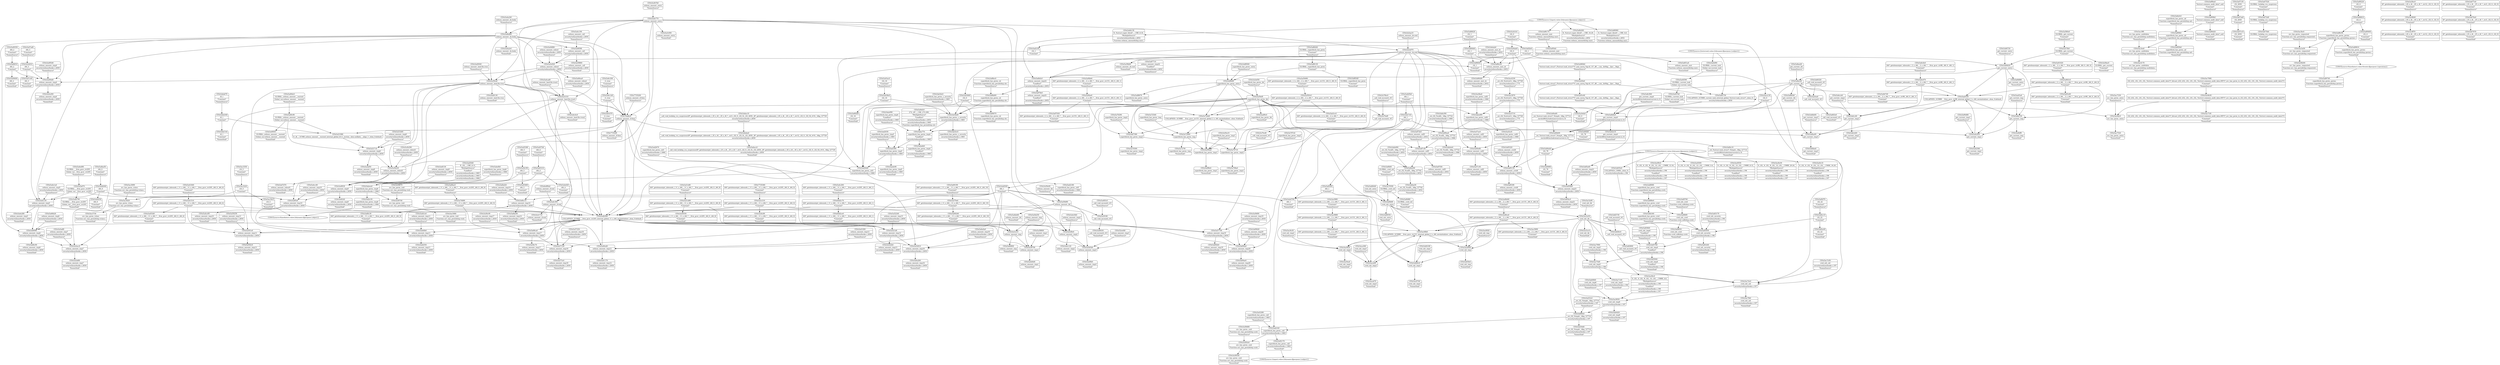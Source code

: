 digraph {
	CE0x5a3e6a0 [shape=record,shape=Mrecord,label="{CE0x5a3e6a0|i32_0|*Constant*|*SummSink*}"]
	CE0x5a68ac0 [shape=record,shape=Mrecord,label="{CE0x5a68ac0|i64*_getelementptr_inbounds_(_11_x_i64_,_11_x_i64_*___llvm_gcov_ctr205,_i64_0,_i64_9)|*Constant*|*SummSource*}"]
	CE0x5a49400 [shape=record,shape=Mrecord,label="{CE0x5a49400|i64_2|*Constant*|*SummSink*}"]
	CE0x5aba770 [shape=record,shape=Mrecord,label="{CE0x5aba770|superblock_has_perm:_tmp4|*LoadInst*|security/selinux/hooks.c,1865}"]
	CE0x5a4e030 [shape=record,shape=Mrecord,label="{CE0x5a4e030|i64_0|*Constant*|*SummSink*}"]
	CE0x5a447b0 [shape=record,shape=Mrecord,label="{CE0x5a447b0|GLOBAL:_current_task|Global_var:current_task|*SummSink*}"]
	CE0x5a4d0b0 [shape=record,shape=Mrecord,label="{CE0x5a4d0b0|selinux_umount:_tmp11|security/selinux/hooks.c,2650}"]
	CE0x5a88ec0 [shape=record,shape=Mrecord,label="{CE0x5a88ec0|superblock_has_perm:_sb|Function::superblock_has_perm&Arg::sb::|*SummSource*}"]
	CE0x5a960b0 [shape=record,shape=Mrecord,label="{CE0x5a960b0|%struct.task_struct*_(%struct.task_struct**)*_asm_movq_%gs:$_1:P_,$0_,_r,im,_dirflag_,_fpsr_,_flags_|*SummSource*}"]
	CE0x5ac9050 [shape=record,shape=Mrecord,label="{CE0x5ac9050|cred_sid:_tmp6|security/selinux/hooks.c,197}"]
	CE0x5a4bff0 [shape=record,shape=Mrecord,label="{CE0x5a4bff0|get_current:_tmp|*SummSink*}"]
	CE0x5a4f240 [shape=record,shape=Mrecord,label="{CE0x5a4f240|selinux_umount:_tmp9|security/selinux/hooks.c,2650|*SummSink*}"]
	CE0x5a84720 [shape=record,shape=Mrecord,label="{CE0x5a84720|get_current:_entry|*SummSource*}"]
	CE0x5a43bd0 [shape=record,shape=Mrecord,label="{CE0x5a43bd0|superblock_has_perm:_s_security|security/selinux/hooks.c,1865}"]
	CE0x5a49c90 [shape=record,shape=Mrecord,label="{CE0x5a49c90|GLOBAL:_selinux_umount.__warned|Global_var:selinux_umount.__warned}"]
	CE0x5a82c10 [shape=record,shape=Mrecord,label="{CE0x5a82c10|i32_22|*Constant*}"]
	CE0x5ab0d20 [shape=record,shape=Mrecord,label="{CE0x5ab0d20|cred_sid:_tmp6|security/selinux/hooks.c,197|*SummSink*}"]
	CE0x5a455d0 [shape=record,shape=Mrecord,label="{CE0x5a455d0|i64*_getelementptr_inbounds_(_11_x_i64_,_11_x_i64_*___llvm_gcov_ctr205,_i64_0,_i64_6)|*Constant*|*SummSink*}"]
	CE0x5a434d0 [shape=record,shape=Mrecord,label="{CE0x5a434d0|_ret_i32_%tmp6,_!dbg_!27716|security/selinux/hooks.c,197|*SummSink*}"]
	CE0x5a83840 [shape=record,shape=Mrecord,label="{CE0x5a83840|cred_sid:_tmp4|*LoadInst*|security/selinux/hooks.c,196|*SummSource*}"]
	CE0x5ac9740 [shape=record,shape=Mrecord,label="{CE0x5ac9740|cred_sid:_tmp1|*SummSink*}"]
	CE0x5ac75d0 [shape=record,shape=Mrecord,label="{CE0x5ac75d0|cred_sid:_tmp5|security/selinux/hooks.c,196}"]
	CE0x5a51980 [shape=record,shape=Mrecord,label="{CE0x5a51980|0:_i8,_:_GCMR_selinux_umount.__warned_internal_global_i8_0,_section_.data.unlikely_,_align_1:_elem_0:default:}"]
	CE0x5a6fb80 [shape=record,shape=Mrecord,label="{CE0x5a6fb80|cred_sid:_entry}"]
	"CONST[source:1(input),value:2(dynamic)][purpose:{object}]"
	CE0x5a6ac10 [shape=record,shape=Mrecord,label="{CE0x5a6ac10|_call_void_lockdep_rcu_suspicious(i8*_getelementptr_inbounds_(_25_x_i8_,_25_x_i8_*_.str3,_i32_0,_i32_0),_i32_2650,_i8*_getelementptr_inbounds_(_45_x_i8_,_45_x_i8_*_.str12,_i32_0,_i32_0))_#10,_!dbg_!27729|security/selinux/hooks.c,2650|*SummSource*}"]
	CE0x5a682b0 [shape=record,shape=Mrecord,label="{CE0x5a682b0|i32_16|*Constant*|*SummSink*}"]
	CE0x5a41510 [shape=record,shape=Mrecord,label="{CE0x5a41510|i64*_getelementptr_inbounds_(_11_x_i64_,_11_x_i64_*___llvm_gcov_ctr205,_i64_0,_i64_6)|*Constant*}"]
	CE0x5ad21f0 [shape=record,shape=Mrecord,label="{CE0x5ad21f0|i32_1|*Constant*}"]
	CE0x5a86620 [shape=record,shape=Mrecord,label="{CE0x5a86620|i32_1|*Constant*|*SummSource*}"]
	CE0x5a66c90 [shape=record,shape=Mrecord,label="{CE0x5a66c90|selinux_umount:_tmp6|security/selinux/hooks.c,2650|*SummSink*}"]
	CE0x5a4e1a0 [shape=record,shape=Mrecord,label="{CE0x5a4e1a0|selinux_umount:_tmp5|security/selinux/hooks.c,2650|*SummSource*}"]
	CE0x5a82fe0 [shape=record,shape=Mrecord,label="{CE0x5a82fe0|i32_1|*Constant*}"]
	CE0x5a66f10 [shape=record,shape=Mrecord,label="{CE0x5a66f10|i64_2|*Constant*}"]
	CE0x5a59e00 [shape=record,shape=Mrecord,label="{CE0x5a59e00|selinux_umount:_bb|*SummSource*}"]
	CE0x5a42f00 [shape=record,shape=Mrecord,label="{CE0x5a42f00|GLOBAL:_current_task|Global_var:current_task|*SummSource*}"]
	CE0x5a6bc10 [shape=record,shape=Mrecord,label="{CE0x5a6bc10|selinux_umount:_tmp14|security/selinux/hooks.c,2650}"]
	CE0x5a5b5b0 [shape=record,shape=Mrecord,label="{CE0x5a5b5b0|selinux_umount:_tmp3}"]
	CE0x5ac5a90 [shape=record,shape=Mrecord,label="{CE0x5ac5a90|cred_sid:_bb|*SummSource*}"]
	CE0x5a86820 [shape=record,shape=Mrecord,label="{CE0x5a86820|i32_1|*Constant*|*SummSink*}"]
	CE0x5a47ad0 [shape=record,shape=Mrecord,label="{CE0x5a47ad0|i64_3|*Constant*|*SummSource*}"]
	CE0x5ac7520 [shape=record,shape=Mrecord,label="{CE0x5ac7520|avc_has_perm:_entry|*SummSink*}"]
	CE0x5a44ab0 [shape=record,shape=Mrecord,label="{CE0x5a44ab0|i32_0|*Constant*}"]
	CE0x5a83f50 [shape=record,shape=Mrecord,label="{CE0x5a83f50|i64_1|*Constant*}"]
	CE0x5a6a260 [shape=record,shape=Mrecord,label="{CE0x5a6a260|selinux_umount:_tmp16|security/selinux/hooks.c,2650|*SummSink*}"]
	CE0x5a3b190 [shape=record,shape=Mrecord,label="{CE0x5a3b190|i64_5|*Constant*}"]
	CE0x5a82f70 [shape=record,shape=Mrecord,label="{CE0x5a82f70|i32_22|*Constant*|*SummSource*}"]
	CE0x5a6fbf0 [shape=record,shape=Mrecord,label="{CE0x5a6fbf0|GLOBAL:_cred_sid|*Constant*|*SummSource*}"]
	CE0x5a40130 [shape=record,shape=Mrecord,label="{CE0x5a40130|selinux_umount:_land.lhs.true|*SummSink*}"]
	CE0x5aca130 [shape=record,shape=Mrecord,label="{CE0x5aca130|i32_0|*Constant*}"]
	CE0x5a724d0 [shape=record,shape=Mrecord,label="{CE0x5a724d0|COLLAPSED:_GCMRE___llvm_gcov_ctr151_internal_global_2_x_i64_zeroinitializer:_elem_0:default:}"]
	CE0x5aba990 [shape=record,shape=Mrecord,label="{CE0x5aba990|superblock_has_perm:_tmp4|*LoadInst*|security/selinux/hooks.c,1865|*SummSource*}"]
	CE0x5a87710 [shape=record,shape=Mrecord,label="{CE0x5a87710|selinux_umount:_tmp22|*LoadInst*|security/selinux/hooks.c,2652|*SummSource*}"]
	CE0x5a9efc0 [shape=record,shape=Mrecord,label="{CE0x5a9efc0|272:_i8*,_:_CRE_272,280_|*MultipleSource*|*LoadInst*|security/selinux/hooks.c,2652|security/selinux/hooks.c,1865|Function::superblock_has_perm&Arg::sb::}"]
	CE0x5a89fb0 [shape=record,shape=Mrecord,label="{CE0x5a89fb0|superblock_has_perm:_ad|Function::superblock_has_perm&Arg::ad::}"]
	CE0x5a6c1d0 [shape=record,shape=Mrecord,label="{CE0x5a6c1d0|i1_true|*Constant*}"]
	CE0x5a67e10 [shape=record,shape=Mrecord,label="{CE0x5a67e10|i32_2650|*Constant*|*SummSink*}"]
	CE0x5a4d790 [shape=record,shape=Mrecord,label="{CE0x5a4d790|i64_1|*Constant*|*SummSink*}"]
	CE0x5a49350 [shape=record,shape=Mrecord,label="{CE0x5a49350|i64_2|*Constant*|*SummSource*}"]
	CE0x5a669f0 [shape=record,shape=Mrecord,label="{CE0x5a669f0|selinux_umount:_tmp6|security/selinux/hooks.c,2650}"]
	CE0x5a83170 [shape=record,shape=Mrecord,label="{CE0x5a83170|cred_sid:_security|security/selinux/hooks.c,196|*SummSource*}"]
	CE0x5a57120 [shape=record,shape=Mrecord,label="{CE0x5a57120|selinux_umount:_tmp18|security/selinux/hooks.c,2650}"]
	CE0x5a522b0 [shape=record,shape=Mrecord,label="{CE0x5a522b0|selinux_umount:_tmp15|security/selinux/hooks.c,2650|*SummSink*}"]
	CE0x5a67ab0 [shape=record,shape=Mrecord,label="{CE0x5a67ab0|i32_2650|*Constant*}"]
	CE0x5a6bba0 [shape=record,shape=Mrecord,label="{CE0x5a6bba0|get_current:_tmp3|*SummSink*}"]
	CE0x5a4d540 [shape=record,shape=Mrecord,label="{CE0x5a4d540|i64_1|*Constant*}"]
	CE0x5a70590 [shape=record,shape=Mrecord,label="{CE0x5a70590|GLOBAL:_cred_sid|*Constant*}"]
	CE0x5ad2c50 [shape=record,shape=Mrecord,label="{CE0x5ad2c50|superblock_has_perm:_tmp6|security/selinux/hooks.c,1866|*SummSink*}"]
	CE0x5a509a0 [shape=record,shape=Mrecord,label="{CE0x5a509a0|superblock_has_perm:_tmp1}"]
	CE0x5ac8550 [shape=record,shape=Mrecord,label="{CE0x5ac8550|0:_i32,_4:_i32,_8:_i32,_12:_i32,_:_CMRE_8,12_|*MultipleSource*|security/selinux/hooks.c,196|*LoadInst*|security/selinux/hooks.c,196|security/selinux/hooks.c,197}"]
	CE0x5a580e0 [shape=record,shape=Mrecord,label="{CE0x5a580e0|GLOBAL:_get_current|*Constant*|*SummSource*}"]
	CE0x5a58480 [shape=record,shape=Mrecord,label="{CE0x5a58480|avc_has_perm:_ssid|Function::avc_has_perm&Arg::ssid::|*SummSource*}"]
	CE0x5aca2f0 [shape=record,shape=Mrecord,label="{CE0x5aca2f0|cred_sid:_tmp3}"]
	CE0x5a6fd80 [shape=record,shape=Mrecord,label="{CE0x5a6fd80|GLOBAL:_cred_sid|*Constant*|*SummSink*}"]
	CE0x5a864b0 [shape=record,shape=Mrecord,label="{CE0x5a864b0|i32_1|*Constant*}"]
	CE0x5a708a0 [shape=record,shape=Mrecord,label="{CE0x5a708a0|superblock_has_perm:_tmp3|*SummSink*}"]
	CE0x5a3e5c0 [shape=record,shape=Mrecord,label="{CE0x5a3e5c0|i32_0|*Constant*|*SummSource*}"]
	CE0x5ad2180 [shape=record,shape=Mrecord,label="{CE0x5ad2180|superblock_has_perm:_sid1|security/selinux/hooks.c,1866|*SummSink*}"]
	CE0x5a3b390 [shape=record,shape=Mrecord,label="{CE0x5a3b390|selinux_umount:_tobool1|security/selinux/hooks.c,2650|*SummSource*}"]
	CE0x5a835e0 [shape=record,shape=Mrecord,label="{CE0x5a835e0|COLLAPSED:_CMRE:_elem_0::|security/selinux/hooks.c,196}"]
	CE0x5a56f00 [shape=record,shape=Mrecord,label="{CE0x5a56f00|selinux_umount:_tmp19|security/selinux/hooks.c,2650|*SummSource*}"]
	CE0x5ac6ba0 [shape=record,shape=Mrecord,label="{CE0x5ac6ba0|superblock_has_perm:_call2|security/selinux/hooks.c,1866|*SummSource*}"]
	CE0x5abefb0 [shape=record,shape=Mrecord,label="{CE0x5abefb0|superblock_has_perm:_tmp6|security/selinux/hooks.c,1866|*SummSource*}"]
	CE0x5a4c300 [shape=record,shape=Mrecord,label="{CE0x5a4c300|selinux_umount:_if.end}"]
	CE0x5a87380 [shape=record,shape=Mrecord,label="{CE0x5a87380|superblock_has_perm:_tmp2}"]
	CE0x5a4a240 [shape=record,shape=Mrecord,label="{CE0x5a4a240|selinux_umount:_do.body|*SummSource*}"]
	CE0x5a573c0 [shape=record,shape=Mrecord,label="{CE0x5a573c0|selinux_umount:_tmp18|security/selinux/hooks.c,2650|*SummSink*}"]
	CE0x5a672d0 [shape=record,shape=Mrecord,label="{CE0x5a672d0|GLOBAL:_lockdep_rcu_suspicious|*Constant*}"]
	CE0x5a4b5b0 [shape=record,shape=Mrecord,label="{CE0x5a4b5b0|COLLAPSED:_GCMRE___llvm_gcov_ctr205_internal_global_11_x_i64_zeroinitializer:_elem_0:default:}"]
	CE0x6e8f9a0 [shape=record,shape=Mrecord,label="{CE0x6e8f9a0|selinux_umount:_if.end|*SummSource*}"]
	CE0x5ac3bc0 [shape=record,shape=Mrecord,label="{CE0x5ac3bc0|avc_has_perm:_requested|Function::avc_has_perm&Arg::requested::|*SummSource*}"]
	CE0x5a67520 [shape=record,shape=Mrecord,label="{CE0x5a67520|GLOBAL:_lockdep_rcu_suspicious|*Constant*|*SummSource*}"]
	CE0x5ac3350 [shape=record,shape=Mrecord,label="{CE0x5ac3350|i16_5|*Constant*|*SummSource*}"]
	CE0x5a82730 [shape=record,shape=Mrecord,label="{CE0x5a82730|_call_void_mcount()_#3|*SummSource*}"]
	CE0x5a502c0 [shape=record,shape=Mrecord,label="{CE0x5a502c0|selinux_umount:_tmp13|security/selinux/hooks.c,2650|*SummSink*}"]
	CE0x5a4f030 [shape=record,shape=Mrecord,label="{CE0x5a4f030|selinux_umount:_tmp9|security/selinux/hooks.c,2650}"]
	CE0x5a3c510 [shape=record,shape=Mrecord,label="{CE0x5a3c510|selinux_umount:_land.lhs.true2}"]
	CE0x5a495d0 [shape=record,shape=Mrecord,label="{CE0x5a495d0|selinux_umount:_tmp4|security/selinux/hooks.c,2650|*SummSource*}"]
	CE0x5a4f5e0 [shape=record,shape=Mrecord,label="{CE0x5a4f5e0|selinux_umount:_tmp10|security/selinux/hooks.c,2650}"]
	CE0x5a85fa0 [shape=record,shape=Mrecord,label="{CE0x5a85fa0|selinux_umount:_mnt|Function::selinux_umount&Arg::mnt::}"]
	CE0x5a68760 [shape=record,shape=Mrecord,label="{CE0x5a68760|cred_sid:_cred|Function::cred_sid&Arg::cred::|*SummSource*}"]
	CE0x5a6acc0 [shape=record,shape=Mrecord,label="{CE0x5a6acc0|_call_void_lockdep_rcu_suspicious(i8*_getelementptr_inbounds_(_25_x_i8_,_25_x_i8_*_.str3,_i32_0,_i32_0),_i32_2650,_i8*_getelementptr_inbounds_(_45_x_i8_,_45_x_i8_*_.str12,_i32_0,_i32_0))_#10,_!dbg_!27729|security/selinux/hooks.c,2650|*SummSink*}"]
	CE0x5a87de0 [shape=record,shape=Mrecord,label="{CE0x5a87de0|selinux_umount:_call5|security/selinux/hooks.c,2652|*SummSource*}"]
	CE0x5a70af0 [shape=record,shape=Mrecord,label="{CE0x5a70af0|_call_void_mcount()_#3}"]
	CE0x5a88560 [shape=record,shape=Mrecord,label="{CE0x5a88560|superblock_has_perm:_entry|*SummSource*}"]
	"CONST[source:0(mediator),value:2(dynamic)][purpose:{subject}]"
	CE0x5ac8e30 [shape=record,shape=Mrecord,label="{CE0x5ac8e30|0:_i32,_4:_i32,_8:_i32,_12:_i32,_:_CMRE_20,24_|*MultipleSource*|security/selinux/hooks.c,196|*LoadInst*|security/selinux/hooks.c,196|security/selinux/hooks.c,197}"]
	CE0x5ad2030 [shape=record,shape=Mrecord,label="{CE0x5ad2030|superblock_has_perm:_tmp5|security/selinux/hooks.c,1865|*SummSource*}"]
	CE0x5a91020 [shape=record,shape=Mrecord,label="{CE0x5a91020|i64*_getelementptr_inbounds_(_2_x_i64_,_2_x_i64_*___llvm_gcov_ctr98,_i64_0,_i64_0)|*Constant*|*SummSource*}"]
	CE0x5a883d0 [shape=record,shape=Mrecord,label="{CE0x5a883d0|GLOBAL:_superblock_has_perm|*Constant*|*SummSink*}"]
	CE0x5ac7330 [shape=record,shape=Mrecord,label="{CE0x5ac7330|avc_has_perm:_entry|*SummSource*}"]
	CE0x5ac3690 [shape=record,shape=Mrecord,label="{CE0x5ac3690|avc_has_perm:_tclass|Function::avc_has_perm&Arg::tclass::|*SummSource*}"]
	CE0x5a6a540 [shape=record,shape=Mrecord,label="{CE0x5a6a540|i8_1|*Constant*}"]
	CE0x5a4cad0 [shape=record,shape=Mrecord,label="{CE0x5a4cad0|selinux_umount:_land.lhs.true2|*SummSource*}"]
	CE0x5a83240 [shape=record,shape=Mrecord,label="{CE0x5a83240|cred_sid:_security|security/selinux/hooks.c,196|*SummSink*}"]
	CE0x5aca360 [shape=record,shape=Mrecord,label="{CE0x5aca360|cred_sid:_tmp3|*SummSource*}"]
	CE0x5ab3cc0 [shape=record,shape=Mrecord,label="{CE0x5ab3cc0|i64*_getelementptr_inbounds_(_2_x_i64_,_2_x_i64_*___llvm_gcov_ctr151,_i64_0,_i64_0)|*Constant*|*SummSink*}"]
	CE0x5a3f640 [shape=record,shape=Mrecord,label="{CE0x5a3f640|i8*_getelementptr_inbounds_(_45_x_i8_,_45_x_i8_*_.str12,_i32_0,_i32_0)|*Constant*}"]
	CE0x5a87f30 [shape=record,shape=Mrecord,label="{CE0x5a87f30|selinux_umount:_call5|security/selinux/hooks.c,2652|*SummSink*}"]
	CE0x5a3c710 [shape=record,shape=Mrecord,label="{CE0x5a3c710|selinux_umount:_if.end|*SummSink*}"]
	CE0x5ac34c0 [shape=record,shape=Mrecord,label="{CE0x5ac34c0|i16_5|*Constant*|*SummSink*}"]
	CE0x5a5a050 [shape=record,shape=Mrecord,label="{CE0x5a5a050|superblock_has_perm:_bb|*SummSource*}"]
	CE0x5ac68b0 [shape=record,shape=Mrecord,label="{CE0x5ac68b0|COLLAPSED:_GCMRE___llvm_gcov_ctr131_internal_global_2_x_i64_zeroinitializer:_elem_0:default:}"]
	CE0x5ac9e30 [shape=record,shape=Mrecord,label="{CE0x5ac9e30|cred_sid:_tmp2|*SummSource*}"]
	CE0x5a889f0 [shape=record,shape=Mrecord,label="{CE0x5a889f0|superblock_has_perm:_cred|Function::superblock_has_perm&Arg::cred::|*SummSource*}"]
	CE0x5ab0840 [shape=record,shape=Mrecord,label="{CE0x5ab0840|cred_sid:_tmp6|security/selinux/hooks.c,197|*SummSource*}"]
	CE0x5ac7fb0 [shape=record,shape=Mrecord,label="{CE0x5ac7fb0|cred_sid:_sid|security/selinux/hooks.c,197|*SummSink*}"]
	CE0x5a39ca0 [shape=record,shape=Mrecord,label="{CE0x5a39ca0|selinux_umount:_land.lhs.true}"]
	CE0x5a4e280 [shape=record,shape=Mrecord,label="{CE0x5a4e280|selinux_umount:_tmp5|security/selinux/hooks.c,2650|*SummSink*}"]
	CE0x5a4e130 [shape=record,shape=Mrecord,label="{CE0x5a4e130|selinux_umount:_tmp5|security/selinux/hooks.c,2650}"]
	CE0x5ac3ea0 [shape=record,shape=Mrecord,label="{CE0x5ac3ea0|avc_has_perm:_auditdata|Function::avc_has_perm&Arg::auditdata::}"]
	CE0x5a48430 [shape=record,shape=Mrecord,label="{CE0x5a48430|_call_void_mcount()_#3|*SummSink*}"]
	CE0x5a3e810 [shape=record,shape=Mrecord,label="{CE0x5a3e810|i64_3|*Constant*}"]
	CE0x5ac6b30 [shape=record,shape=Mrecord,label="{CE0x5ac6b30|i32_(i32,_i32,_i16,_i32,_%struct.common_audit_data*)*_bitcast_(i32_(i32,_i32,_i16,_i32,_%struct.common_audit_data.495*)*_avc_has_perm_to_i32_(i32,_i32,_i16,_i32,_%struct.common_audit_data*)*)|*Constant*}"]
	CE0x5ac5890 [shape=record,shape=Mrecord,label="{CE0x5ac5890|i64*_getelementptr_inbounds_(_2_x_i64_,_2_x_i64_*___llvm_gcov_ctr131,_i64_0,_i64_0)|*Constant*|*SummSink*}"]
	CE0x5a85a40 [shape=record,shape=Mrecord,label="{CE0x5a85a40|selinux_umount:_tmp21|security/selinux/hooks.c,2650|*SummSource*}"]
	CE0x5ac3e30 [shape=record,shape=Mrecord,label="{CE0x5ac3e30|cred_sid:_bb}"]
	CE0x70adbc0 [shape=record,shape=Mrecord,label="{CE0x70adbc0|selinux_umount:_if.then}"]
	CE0x5a48ca0 [shape=record,shape=Mrecord,label="{CE0x5a48ca0|i64*_getelementptr_inbounds_(_2_x_i64_,_2_x_i64_*___llvm_gcov_ctr131,_i64_0,_i64_0)|*Constant*}"]
	CE0x5a4d350 [shape=record,shape=Mrecord,label="{CE0x5a4d350|selinux_umount:_tmp11|security/selinux/hooks.c,2650|*SummSink*}"]
	CE0x5ac6840 [shape=record,shape=Mrecord,label="{CE0x5ac6840|cred_sid:_tmp}"]
	CE0x5abeea0 [shape=record,shape=Mrecord,label="{CE0x5abeea0|superblock_has_perm:_tmp6|security/selinux/hooks.c,1866}"]
	CE0x5a6b6e0 [shape=record,shape=Mrecord,label="{CE0x5a6b6e0|get_current:_tmp4|./arch/x86/include/asm/current.h,14}"]
	CE0x5a47d70 [shape=record,shape=Mrecord,label="{CE0x5a47d70|selinux_umount:_tobool1|security/selinux/hooks.c,2650|*SummSink*}"]
	CE0x5a579a0 [shape=record,shape=Mrecord,label="{CE0x5a579a0|i64*_getelementptr_inbounds_(_11_x_i64_,_11_x_i64_*___llvm_gcov_ctr205,_i64_0,_i64_10)|*Constant*}"]
	CE0x5a707e0 [shape=record,shape=Mrecord,label="{CE0x5a707e0|superblock_has_perm:_tmp3|*SummSource*}"]
	CE0x5a69190 [shape=record,shape=Mrecord,label="{CE0x5a69190|i64*_getelementptr_inbounds_(_11_x_i64_,_11_x_i64_*___llvm_gcov_ctr205,_i64_0,_i64_10)|*Constant*|*SummSource*}"]
	CE0x5a84a60 [shape=record,shape=Mrecord,label="{CE0x5a84a60|_ret_%struct.task_struct*_%tmp4,_!dbg_!27714|./arch/x86/include/asm/current.h,14|*SummSource*}"]
	CE0x5a4e770 [shape=record,shape=Mrecord,label="{CE0x5a4e770|selinux_umount:_entry}"]
	CE0x5a8a4e0 [shape=record,shape=Mrecord,label="{CE0x5a8a4e0|_ret_i32_%call2,_!dbg_!27722|security/selinux/hooks.c,1866|*SummSink*}"]
	CE0x5a3c000 [shape=record,shape=Mrecord,label="{CE0x5a3c000|selinux_umount:_entry|*SummSink*}"]
	CE0x5ac5710 [shape=record,shape=Mrecord,label="{CE0x5ac5710|_ret_i32_%retval.0,_!dbg_!27728|security/selinux/avc.c,775|*SummSink*}"]
	CE0x5a963c0 [shape=record,shape=Mrecord,label="{CE0x5a963c0|i64*_getelementptr_inbounds_(_2_x_i64_,_2_x_i64_*___llvm_gcov_ctr98,_i64_0,_i64_0)|*Constant*}"]
	CE0x5a84180 [shape=record,shape=Mrecord,label="{CE0x5a84180|cred_sid:_tmp1|*SummSource*}"]
	CE0x5a89220 [shape=record,shape=Mrecord,label="{CE0x5a89220|i32_4|*Constant*|*SummSource*}"]
	CE0x5ac84c0 [shape=record,shape=Mrecord,label="{CE0x5ac84c0|0:_i32,_4:_i32,_8:_i32,_12:_i32,_:_CMRE_4,8_|*MultipleSource*|security/selinux/hooks.c,196|*LoadInst*|security/selinux/hooks.c,196|security/selinux/hooks.c,197}"]
	CE0x5a5aa10 [shape=record,shape=Mrecord,label="{CE0x5a5aa10|selinux_umount:_do.end|*SummSource*}"]
	CE0x5a4b790 [shape=record,shape=Mrecord,label="{CE0x5a4b790|GLOBAL:___llvm_gcov_ctr205|Global_var:__llvm_gcov_ctr205|*SummSink*}"]
	CE0x5a692b0 [shape=record,shape=Mrecord,label="{CE0x5a692b0|selinux_umount:_tmp19|security/selinux/hooks.c,2650|*SummSink*}"]
	CE0x5a69ae0 [shape=record,shape=Mrecord,label="{CE0x5a69ae0|selinux_umount:_tmp20|security/selinux/hooks.c,2650|*SummSink*}"]
	CE0x5aa89c0 [shape=record,shape=Mrecord,label="{CE0x5aa89c0|superblock_has_perm:_bb|*SummSink*}"]
	CE0x5a89d20 [shape=record,shape=Mrecord,label="{CE0x5a89d20|%struct.common_audit_data*_null|*Constant*|*SummSink*}"]
	CE0x5a43660 [shape=record,shape=Mrecord,label="{CE0x5a43660|i32_0|*Constant*}"]
	CE0x5a44880 [shape=record,shape=Mrecord,label="{CE0x5a44880|selinux_umount:_tobool|security/selinux/hooks.c,2650|*SummSource*}"]
	CE0x5a90d80 [shape=record,shape=Mrecord,label="{CE0x5a90d80|get_current:_tmp1|*SummSource*}"]
	CE0x5a59480 [shape=record,shape=Mrecord,label="{CE0x5a59480|i64*_getelementptr_inbounds_(_2_x_i64_,_2_x_i64_*___llvm_gcov_ctr151,_i64_0,_i64_0)|*Constant*|*SummSource*}"]
	CE0x5a85130 [shape=record,shape=Mrecord,label="{CE0x5a85130|selinux_umount:_cred4|security/selinux/hooks.c,2650}"]
	CE0x5a43280 [shape=record,shape=Mrecord,label="{CE0x5a43280|superblock_has_perm:_call|security/selinux/hooks.c,1863|*SummSource*}"]
	CE0x5a4a2e0 [shape=record,shape=Mrecord,label="{CE0x5a4a2e0|selinux_umount:_do.body|*SummSink*}"]
	CE0x5a51df0 [shape=record,shape=Mrecord,label="{CE0x5a51df0|i64*_getelementptr_inbounds_(_11_x_i64_,_11_x_i64_*___llvm_gcov_ctr205,_i64_0,_i64_8)|*Constant*|*SummSource*}"]
	CE0x5ac9dc0 [shape=record,shape=Mrecord,label="{CE0x5ac9dc0|cred_sid:_tmp2}"]
	CE0x5aab1b0 [shape=record,shape=Mrecord,label="{CE0x5aab1b0|superblock_has_perm:_call|security/selinux/hooks.c,1863}"]
	CE0x5ac5cc0 [shape=record,shape=Mrecord,label="{CE0x5ac5cc0|cred_sid:_bb|*SummSink*}"]
	CE0x7735360 [shape=record,shape=Mrecord,label="{CE0x7735360|i64*_getelementptr_inbounds_(_11_x_i64_,_11_x_i64_*___llvm_gcov_ctr205,_i64_0,_i64_0)|*Constant*|*SummSource*}"]
	CE0x5a86a30 [shape=record,shape=Mrecord,label="{CE0x5a86a30|selinux_umount:_mnt_sb|security/selinux/hooks.c,2652}"]
	CE0x5a4ef20 [shape=record,shape=Mrecord,label="{CE0x5a4ef20|i64_4|*Constant*|*SummSink*}"]
	CE0x5a5a970 [shape=record,shape=Mrecord,label="{CE0x5a5a970|selinux_umount:_do.end}"]
	CE0x5a89810 [shape=record,shape=Mrecord,label="{CE0x5a89810|superblock_has_perm:_perms|Function::superblock_has_perm&Arg::perms::|*SummSink*}"]
	CE0x5a4d1e0 [shape=record,shape=Mrecord,label="{CE0x5a4d1e0|selinux_umount:_tmp11|security/selinux/hooks.c,2650|*SummSource*}"]
	CE0x5a49dc0 [shape=record,shape=Mrecord,label="{CE0x5a49dc0|GLOBAL:_selinux_umount.__warned|Global_var:selinux_umount.__warned|*SummSource*}"]
	CE0x5a41000 [shape=record,shape=Mrecord,label="{CE0x5a41000|selinux_umount:_tmp12|security/selinux/hooks.c,2650|*SummSource*}"]
	CE0x5a41640 [shape=record,shape=Mrecord,label="{CE0x5a41640|i64*_getelementptr_inbounds_(_11_x_i64_,_11_x_i64_*___llvm_gcov_ctr205,_i64_0,_i64_6)|*Constant*|*SummSource*}"]
	CE0x5a89ea0 [shape=record,shape=Mrecord,label="{CE0x5a89ea0|_ret_i32_%call2,_!dbg_!27722|security/selinux/hooks.c,1866}"]
	CE0x5a58200 [shape=record,shape=Mrecord,label="{CE0x5a58200|avc_has_perm:_requested|Function::avc_has_perm&Arg::requested::|*SummSink*}"]
	CE0x5a44590 [shape=record,shape=Mrecord,label="{CE0x5a44590|GLOBAL:_current_task|Global_var:current_task}"]
	CE0x5a89740 [shape=record,shape=Mrecord,label="{CE0x5a89740|superblock_has_perm:_perms|Function::superblock_has_perm&Arg::perms::|*SummSource*}"]
	CE0x5a42e10 [shape=record,shape=Mrecord,label="{CE0x5a42e10|get_current:_tmp4|./arch/x86/include/asm/current.h,14|*SummSink*}"]
	CE0x5a58740 [shape=record,shape=Mrecord,label="{CE0x5a58740|avc_has_perm:_tsid|Function::avc_has_perm&Arg::tsid::}"]
	CE0x5a66b20 [shape=record,shape=Mrecord,label="{CE0x5a66b20|selinux_umount:_tmp6|security/selinux/hooks.c,2650|*SummSource*}"]
	CE0x5a438e0 [shape=record,shape=Mrecord,label="{CE0x5a438e0|i32_16|*Constant*}"]
	CE0x5a840c0 [shape=record,shape=Mrecord,label="{CE0x5a840c0|cred_sid:_tmp1}"]
	CE0x5a6a670 [shape=record,shape=Mrecord,label="{CE0x5a6a670|i8_1|*Constant*|*SummSource*}"]
	CE0x5a56c00 [shape=record,shape=Mrecord,label="{CE0x5a56c00|selinux_umount:_tmp17|security/selinux/hooks.c,2650|*SummSource*}"]
	CE0x5ab3ec0 [shape=record,shape=Mrecord,label="{CE0x5ab3ec0|superblock_has_perm:_s_security|security/selinux/hooks.c,1865|*SummSink*}"]
	CE0x5a89070 [shape=record,shape=Mrecord,label="{CE0x5a89070|superblock_has_perm:_sb|Function::superblock_has_perm&Arg::sb::|*SummSink*}"]
	CE0x5a70300 [shape=record,shape=Mrecord,label="{CE0x5a70300|superblock_has_perm:_tmp2|*SummSink*}"]
	CE0x5a59ef0 [shape=record,shape=Mrecord,label="{CE0x5a59ef0|superblock_has_perm:_bb}"]
	CE0x5a50a10 [shape=record,shape=Mrecord,label="{CE0x5a50a10|superblock_has_perm:_tmp1|*SummSource*}"]
	CE0x5ac9ea0 [shape=record,shape=Mrecord,label="{CE0x5ac9ea0|cred_sid:_tmp2|*SummSink*}"]
	CE0x5a5a300 [shape=record,shape=Mrecord,label="{CE0x5a5a300|selinux_umount:_tmp4|security/selinux/hooks.c,2650|*SummSink*}"]
	CE0x5a3ff70 [shape=record,shape=Mrecord,label="{CE0x5a3ff70|i8*_getelementptr_inbounds_(_45_x_i8_,_45_x_i8_*_.str12,_i32_0,_i32_0)|*Constant*|*SummSink*}"]
	CE0x5ad24d0 [shape=record,shape=Mrecord,label="{CE0x5ad24d0|superblock_has_perm:_sid1|security/selinux/hooks.c,1866}"]
	CE0x5a851a0 [shape=record,shape=Mrecord,label="{CE0x5a851a0|selinux_umount:_mnt|Function::selinux_umount&Arg::mnt::|*SummSink*}"]
	CE0x5ac3220 [shape=record,shape=Mrecord,label="{CE0x5ac3220|i16_5|*Constant*}"]
	CE0x5a84880 [shape=record,shape=Mrecord,label="{CE0x5a84880|get_current:_entry|*SummSink*}"]
	CE0x5a84f60 [shape=record,shape=Mrecord,label="{CE0x5a84f60|i32_78|*Constant*|*SummSink*}"]
	CE0x5abed90 [shape=record,shape=Mrecord,label="{CE0x5abed90|superblock_has_perm:_call2|security/selinux/hooks.c,1866}"]
	CE0x5a65e40 [shape=record,shape=Mrecord,label="{CE0x5a65e40|i64*_getelementptr_inbounds_(_2_x_i64_,_2_x_i64_*___llvm_gcov_ctr98,_i64_0,_i64_0)|*Constant*|*SummSink*}"]
	CE0x5ac7900 [shape=record,shape=Mrecord,label="{CE0x5ac7900|cred_sid:_tmp5|security/selinux/hooks.c,196|*SummSource*}"]
	CE0x5a8aa30 [shape=record,shape=Mrecord,label="{CE0x5a8aa30|_ret_i32_%call5,_!dbg_!27742|security/selinux/hooks.c,2652|*SummSink*}"]
	CE0x5a88260 [shape=record,shape=Mrecord,label="{CE0x5a88260|GLOBAL:_superblock_has_perm|*Constant*|*SummSource*}"]
	CE0x5a517c0 [shape=record,shape=Mrecord,label="{CE0x5a517c0|selinux_umount:_tmp8|security/selinux/hooks.c,2650}"]
	CE0x5a4ba50 [shape=record,shape=Mrecord,label="{CE0x5a4ba50|i64_0|*Constant*|*SummSource*}"]
	CE0x5a3af50 [shape=record,shape=Mrecord,label="{CE0x5a3af50|selinux_umount:_tmp8|security/selinux/hooks.c,2650|*SummSink*}"]
	CE0x5a48d40 [shape=record,shape=Mrecord,label="{CE0x5a48d40|i64*_getelementptr_inbounds_(_2_x_i64_,_2_x_i64_*___llvm_gcov_ctr131,_i64_0,_i64_0)|*Constant*|*SummSource*}"]
	CE0x5ac8c10 [shape=record,shape=Mrecord,label="{CE0x5ac8c10|0:_i32,_4:_i32,_8:_i32,_12:_i32,_:_CMRE_16,20_|*MultipleSource*|security/selinux/hooks.c,196|*LoadInst*|security/selinux/hooks.c,196|security/selinux/hooks.c,197}"]
	CE0x5a68830 [shape=record,shape=Mrecord,label="{CE0x5a68830|cred_sid:_cred|Function::cred_sid&Arg::cred::|*SummSink*}"]
	CE0x5a57250 [shape=record,shape=Mrecord,label="{CE0x5a57250|selinux_umount:_tmp18|security/selinux/hooks.c,2650|*SummSource*}"]
	CE0x5a57700 [shape=record,shape=Mrecord,label="{CE0x5a57700|selinux_umount:_tmp19|security/selinux/hooks.c,2650}"]
	CE0x5a86170 [shape=record,shape=Mrecord,label="{CE0x5a86170|selinux_umount:_mnt|Function::selinux_umount&Arg::mnt::|*SummSource*}"]
	CE0x5ac4170 [shape=record,shape=Mrecord,label="{CE0x5ac4170|avc_has_perm:_auditdata|Function::avc_has_perm&Arg::auditdata::|*SummSink*}"]
	CE0x5a5b250 [shape=record,shape=Mrecord,label="{CE0x5a5b250|selinux_umount:_tmp|*SummSource*}"]
	CE0x5a4c0b0 [shape=record,shape=Mrecord,label="{CE0x5a4c0b0|selinux_umount:_tmp2|*SummSource*}"]
	CE0x5a84fd0 [shape=record,shape=Mrecord,label="{CE0x5a84fd0|i32_78|*Constant*|*SummSource*}"]
	CE0x5a52240 [shape=record,shape=Mrecord,label="{CE0x5a52240|selinux_umount:_tmp15|security/selinux/hooks.c,2650|*SummSource*}"]
	CE0x5a38790 [shape=record,shape=Mrecord,label="{CE0x5a38790|selinux_umount:_tmp1}"]
	CE0x5a57c30 [shape=record,shape=Mrecord,label="{CE0x5a57c30|selinux_umount:_call3|security/selinux/hooks.c,2650|*SummSink*}"]
	CE0x6dd2ce0 [shape=record,shape=Mrecord,label="{CE0x6dd2ce0|i64*_getelementptr_inbounds_(_11_x_i64_,_11_x_i64_*___llvm_gcov_ctr205,_i64_0,_i64_1)|*Constant*|*SummSink*}"]
	CE0x5a70cd0 [shape=record,shape=Mrecord,label="{CE0x5a70cd0|_call_void_mcount()_#3|*SummSink*}"]
	CE0x5a45460 [shape=record,shape=Mrecord,label="{CE0x5a45460|i64_5|*Constant*|*SummSink*}"]
	CE0x5a88c90 [shape=record,shape=Mrecord,label="{CE0x5a88c90|superblock_has_perm:_perms|Function::superblock_has_perm&Arg::perms::}"]
	CE0x5a65fe0 [shape=record,shape=Mrecord,label="{CE0x5a65fe0|cred_sid:_tmp|*SummSink*}"]
	CE0x5a9fae0 [shape=record,shape=Mrecord,label="{CE0x5a9fae0|i64*_getelementptr_inbounds_(_2_x_i64_,_2_x_i64_*___llvm_gcov_ctr151,_i64_0,_i64_1)|*Constant*}"]
	CE0x5a6ada0 [shape=record,shape=Mrecord,label="{CE0x5a6ada0|selinux_umount:_mnt_sb|security/selinux/hooks.c,2652|*SummSource*}"]
	CE0x5a4bdb0 [shape=record,shape=Mrecord,label="{CE0x5a4bdb0|selinux_umount:_do.body}"]
	CE0x5ac3ff0 [shape=record,shape=Mrecord,label="{CE0x5ac3ff0|avc_has_perm:_auditdata|Function::avc_has_perm&Arg::auditdata::|*SummSource*}"]
	CE0x5a663e0 [shape=record,shape=Mrecord,label="{CE0x5a663e0|_call_void_mcount()_#3|*SummSink*}"]
	CE0x5a87cf0 [shape=record,shape=Mrecord,label="{CE0x5a87cf0|selinux_umount:_call5|security/selinux/hooks.c,2652}"]
	CE0x5a4c190 [shape=record,shape=Mrecord,label="{CE0x5a4c190|selinux_umount:_call|security/selinux/hooks.c,2650|*SummSource*}"]
	CE0x5aa5ea0 [shape=record,shape=Mrecord,label="{CE0x5aa5ea0|_call_void_mcount()_#3}"]
	CE0x5a6c670 [shape=record,shape=Mrecord,label="{CE0x5a6c670|i64*_getelementptr_inbounds_(_2_x_i64_,_2_x_i64_*___llvm_gcov_ctr98,_i64_0,_i64_1)|*Constant*}"]
	CE0x5a3e920 [shape=record,shape=Mrecord,label="{CE0x5a3e920|selinux_umount:_tobool|security/selinux/hooks.c,2650}"]
	CE0x5a69e80 [shape=record,shape=Mrecord,label="{CE0x5a69e80|selinux_umount:_call3|security/selinux/hooks.c,2650}"]
	CE0x6dd2c70 [shape=record,shape=Mrecord,label="{CE0x6dd2c70|i64*_getelementptr_inbounds_(_11_x_i64_,_11_x_i64_*___llvm_gcov_ctr205,_i64_0,_i64_1)|*Constant*}"]
	CE0x5a521d0 [shape=record,shape=Mrecord,label="{CE0x5a521d0|selinux_umount:_tmp15|security/selinux/hooks.c,2650}"]
	CE0x5aa0330 [shape=record,shape=Mrecord,label="{CE0x5aa0330|COLLAPSED:_GCMRE___llvm_gcov_ctr98_internal_global_2_x_i64_zeroinitializer:_elem_0:default:}"]
	CE0x5a5adf0 [shape=record,shape=Mrecord,label="{CE0x5a5adf0|selinux_umount:_tmp7|security/selinux/hooks.c,2650|*SummSource*}"]
	CE0x5a88810 [shape=record,shape=Mrecord,label="{CE0x5a88810|i32_4|*Constant*}"]
	CE0x5a3f180 [shape=record,shape=Mrecord,label="{CE0x5a3f180|_call_void_mcount()_#3}"]
	CE0x5a49f30 [shape=record,shape=Mrecord,label="{CE0x5a49f30|GLOBAL:_selinux_umount.__warned|Global_var:selinux_umount.__warned|*SummSink*}"]
	CE0x5a3c210 [shape=record,shape=Mrecord,label="{CE0x5a3c210|selinux_umount:_tmp}"]
	CE0x5a4c7e0 [shape=record,shape=Mrecord,label="{CE0x5a4c7e0|i64_1|*Constant*}"]
	CE0x5a593c0 [shape=record,shape=Mrecord,label="{CE0x5a593c0|i64*_getelementptr_inbounds_(_2_x_i64_,_2_x_i64_*___llvm_gcov_ctr151,_i64_0,_i64_0)|*Constant*}"]
	CE0x5a52810 [shape=record,shape=Mrecord,label="{CE0x5a52810|selinux_umount:_tmp16|security/selinux/hooks.c,2650}"]
	CE0x5a6b340 [shape=record,shape=Mrecord,label="{CE0x5a6b340|superblock_has_perm:_cred|Function::superblock_has_perm&Arg::cred::|*SummSink*}"]
	CE0x5a67c50 [shape=record,shape=Mrecord,label="{CE0x5a67c50|i32_2650|*Constant*|*SummSource*}"]
	CE0x5aa03a0 [shape=record,shape=Mrecord,label="{CE0x5aa03a0|get_current:_tmp|*SummSource*}"]
	"CONST[source:1(input),value:2(dynamic)][purpose:{subject}]"
	CE0x5a3c310 [shape=record,shape=Mrecord,label="{CE0x5a3c310|i64*_getelementptr_inbounds_(_11_x_i64_,_11_x_i64_*___llvm_gcov_ctr205,_i64_0,_i64_0)|*Constant*}"]
	CE0x5a5af60 [shape=record,shape=Mrecord,label="{CE0x5a5af60|selinux_umount:_tmp7|security/selinux/hooks.c,2650|*SummSink*}"]
	CE0x5a494d0 [shape=record,shape=Mrecord,label="{CE0x5a494d0|selinux_umount:_tmp4|security/selinux/hooks.c,2650}"]
	CE0x5a899b0 [shape=record,shape=Mrecord,label="{CE0x5a899b0|%struct.common_audit_data*_null|*Constant*}"]
	CE0x5a5acc0 [shape=record,shape=Mrecord,label="{CE0x5a5acc0|selinux_umount:_tmp7|security/selinux/hooks.c,2650}"]
	CE0x5ad29d0 [shape=record,shape=Mrecord,label="{CE0x5ad29d0|8:_i32,_:_CRE_8,12_|*MultipleSource*|*LoadInst*|security/selinux/hooks.c,1865|security/selinux/hooks.c,1865|security/selinux/hooks.c,1866}"]
	CE0x5a88130 [shape=record,shape=Mrecord,label="{CE0x5a88130|GLOBAL:_superblock_has_perm|*Constant*}"]
	CE0x5a8acb0 [shape=record,shape=Mrecord,label="{CE0x5a8acb0|get_current:_bb}"]
	CE0x5a6bb00 [shape=record,shape=Mrecord,label="{CE0x5a6bb00|get_current:_tmp3|*SummSource*}"]
	CE0x5a69640 [shape=record,shape=Mrecord,label="{CE0x5a69640|selinux_umount:_tmp20|security/selinux/hooks.c,2650|*SummSource*}"]
	CE0x5a92170 [shape=record,shape=Mrecord,label="{CE0x5a92170|superblock_has_perm:_call|security/selinux/hooks.c,1863|*SummSink*}"]
	CE0x5a72460 [shape=record,shape=Mrecord,label="{CE0x5a72460|superblock_has_perm:_tmp}"]
	CE0x5ac6ce0 [shape=record,shape=Mrecord,label="{CE0x5ac6ce0|superblock_has_perm:_call2|security/selinux/hooks.c,1866|*SummSink*}"]
	CE0x7735200 [shape=record,shape=Mrecord,label="{CE0x7735200|selinux_umount:_if.then|*SummSource*}"]
	CE0x5a4ce00 [shape=record,shape=Mrecord,label="{CE0x5a4ce00|selinux_umount:_tmp10|security/selinux/hooks.c,2650|*SummSink*}"]
	CE0x5a68c30 [shape=record,shape=Mrecord,label="{CE0x5a68c30|i64*_getelementptr_inbounds_(_11_x_i64_,_11_x_i64_*___llvm_gcov_ctr205,_i64_0,_i64_9)|*Constant*|*SummSink*}"]
	CE0x5a4cc40 [shape=record,shape=Mrecord,label="{CE0x5a4cc40|selinux_umount:_tmp10|security/selinux/hooks.c,2650|*SummSource*}"]
	CE0x5a689e0 [shape=record,shape=Mrecord,label="{CE0x5a689e0|_ret_i32_%tmp6,_!dbg_!27716|security/selinux/hooks.c,197}"]
	CE0x5ab3dc0 [shape=record,shape=Mrecord,label="{CE0x5ab3dc0|superblock_has_perm:_s_security|security/selinux/hooks.c,1865|*SummSource*}"]
	CE0x5ad2670 [shape=record,shape=Mrecord,label="{CE0x5ad2670|superblock_has_perm:_sid1|security/selinux/hooks.c,1866|*SummSource*}"]
	CE0x5a39b60 [shape=record,shape=Mrecord,label="{CE0x5a39b60|selinux_umount:_do.end|*SummSink*}"]
	CE0x5ac3a50 [shape=record,shape=Mrecord,label="{CE0x5ac3a50|avc_has_perm:_requested|Function::avc_has_perm&Arg::requested::}"]
	CE0x5a6a7e0 [shape=record,shape=Mrecord,label="{CE0x5a6a7e0|i8_1|*Constant*|*SummSink*}"]
	CE0x5a694a0 [shape=record,shape=Mrecord,label="{CE0x5a694a0|selinux_umount:_tmp20|security/selinux/hooks.c,2650}"]
	CE0x5ad1f00 [shape=record,shape=Mrecord,label="{CE0x5ad1f00|superblock_has_perm:_tmp5|security/selinux/hooks.c,1865}"]
	CE0x5a66ea0 [shape=record,shape=Mrecord,label="{CE0x5a66ea0|selinux_umount:_tobool|security/selinux/hooks.c,2650|*SummSink*}"]
	CE0x5a4b940 [shape=record,shape=Mrecord,label="{CE0x5a4b940|i64_0|*Constant*}"]
	CE0x5a888e0 [shape=record,shape=Mrecord,label="{CE0x5a888e0|superblock_has_perm:_cred|Function::superblock_has_perm&Arg::cred::}"]
	CE0x5a56c70 [shape=record,shape=Mrecord,label="{CE0x5a56c70|selinux_umount:_tmp17|security/selinux/hooks.c,2650|*SummSink*}"]
	CE0x5a6c300 [shape=record,shape=Mrecord,label="{CE0x5a6c300|i1_true|*Constant*|*SummSource*}"]
	CE0x5a84c10 [shape=record,shape=Mrecord,label="{CE0x5a84c10|_ret_%struct.task_struct*_%tmp4,_!dbg_!27714|./arch/x86/include/asm/current.h,14|*SummSink*}"]
	CE0x5a4c4c0 [shape=record,shape=Mrecord,label="{CE0x5a4c4c0|selinux_umount:_land.lhs.true2|*SummSink*}"]
	CE0x5a57fb0 [shape=record,shape=Mrecord,label="{CE0x5a57fb0|GLOBAL:_get_current|*Constant*}"]
	CE0x5a6cc40 [shape=record,shape=Mrecord,label="{CE0x5a6cc40|get_current:_tmp2}"]
	CE0x5a85bc0 [shape=record,shape=Mrecord,label="{CE0x5a85bc0|selinux_umount:_tmp21|security/selinux/hooks.c,2650|*SummSink*}"]
	CE0x5a89400 [shape=record,shape=Mrecord,label="{CE0x5a89400|i32_4|*Constant*|*SummSink*}"]
	CE0x5a6cd20 [shape=record,shape=Mrecord,label="{CE0x5a6cd20|get_current:_tmp2|*SummSink*}"]
	CE0x5a4d5b0 [shape=record,shape=Mrecord,label="{CE0x5a4d5b0|i64_1|*Constant*|*SummSource*}"]
	CE0x5a72540 [shape=record,shape=Mrecord,label="{CE0x5a72540|superblock_has_perm:_tmp|*SummSource*}"]
	CE0x5a5a670 [shape=record,shape=Mrecord,label="{CE0x5a5a670|GLOBAL:___llvm_gcov_ctr205|Global_var:__llvm_gcov_ctr205}"]
	CE0x5a6c470 [shape=record,shape=Mrecord,label="{CE0x5a6c470|i1_true|*Constant*|*SummSink*}"]
	CE0x5ac4330 [shape=record,shape=Mrecord,label="{CE0x5ac4330|_ret_i32_%retval.0,_!dbg_!27728|security/selinux/avc.c,775|*SummSource*}"]
	CE0x5ac7e50 [shape=record,shape=Mrecord,label="{CE0x5ac7e50|cred_sid:_sid|security/selinux/hooks.c,197|*SummSource*}"]
	CE0x5a42fa0 [shape=record,shape=Mrecord,label="{CE0x5a42fa0|%struct.task_struct*_(%struct.task_struct**)*_asm_movq_%gs:$_1:P_,$0_,_r,im,_dirflag_,_fpsr_,_flags_}"]
	CE0x5a3b7b0 [shape=record,shape=Mrecord,label="{CE0x5a3b7b0|selinux_umount:_entry|*SummSource*}"]
	CE0x5a6ba00 [shape=record,shape=Mrecord,label="{CE0x5a6ba00|get_current:_tmp3}"]
	CE0x5a85750 [shape=record,shape=Mrecord,label="{CE0x5a85750|COLLAPSED:_GCMRE_current_task_external_global_%struct.task_struct*:_elem_0::|security/selinux/hooks.c,2650}"]
	CE0x5a4f130 [shape=record,shape=Mrecord,label="{CE0x5a4f130|selinux_umount:_tmp9|security/selinux/hooks.c,2650|*SummSource*}"]
	CE0x5a4bd40 [shape=record,shape=Mrecord,label="{CE0x5a4bd40|selinux_umount:_bb|*SummSink*}"]
	CE0x5a858d0 [shape=record,shape=Mrecord,label="{CE0x5a858d0|selinux_umount:_tmp21|security/selinux/hooks.c,2650}"]
	CE0x5a6bd20 [shape=record,shape=Mrecord,label="{CE0x5a6bd20|selinux_umount:_tmp14|security/selinux/hooks.c,2650|*SummSource*}"]
	CE0x5a42580 [shape=record,shape=Mrecord,label="{CE0x5a42580|get_current:_tmp1|*SummSink*}"]
	CE0x5a57ac0 [shape=record,shape=Mrecord,label="{CE0x5a57ac0|selinux_umount:_call3|security/selinux/hooks.c,2650|*SummSource*}"]
	CE0x5a83050 [shape=record,shape=Mrecord,label="{CE0x5a83050|cred_sid:_security|security/selinux/hooks.c,196}"]
	CE0x5a84b00 [shape=record,shape=Mrecord,label="{CE0x5a84b00|_ret_%struct.task_struct*_%tmp4,_!dbg_!27714|./arch/x86/include/asm/current.h,14}"]
	CE0x5a4c120 [shape=record,shape=Mrecord,label="{CE0x5a4c120|selinux_umount:_tmp2|*SummSink*}"]
	"CONST[source:0(mediator),value:0(static)][purpose:{operation}]"
	CE0x5a69240 [shape=record,shape=Mrecord,label="{CE0x5a69240|i64*_getelementptr_inbounds_(_11_x_i64_,_11_x_i64_*___llvm_gcov_ctr205,_i64_0,_i64_10)|*Constant*|*SummSink*}"]
	CE0x5ac9880 [shape=record,shape=Mrecord,label="{CE0x5ac9880|i64*_getelementptr_inbounds_(_2_x_i64_,_2_x_i64_*___llvm_gcov_ctr131,_i64_0,_i64_1)|*Constant*}"]
	CE0x5aca470 [shape=record,shape=Mrecord,label="{CE0x5aca470|cred_sid:_tmp3|*SummSink*}"]
	CE0x5a6aba0 [shape=record,shape=Mrecord,label="{CE0x5a6aba0|_call_void_lockdep_rcu_suspicious(i8*_getelementptr_inbounds_(_25_x_i8_,_25_x_i8_*_.str3,_i32_0,_i32_0),_i32_2650,_i8*_getelementptr_inbounds_(_45_x_i8_,_45_x_i8_*_.str12,_i32_0,_i32_0))_#10,_!dbg_!27729|security/selinux/hooks.c,2650}"]
	CE0x5a85320 [shape=record,shape=Mrecord,label="{CE0x5a85320|selinux_umount:_cred4|security/selinux/hooks.c,2650|*SummSource*}"]
	CE0x5a88d00 [shape=record,shape=Mrecord,label="{CE0x5a88d00|superblock_has_perm:_sb|Function::superblock_has_perm&Arg::sb::}"]
	CE0x5a70290 [shape=record,shape=Mrecord,label="{CE0x5a70290|superblock_has_perm:_tmp2|*SummSource*}"]
	CE0x5a9fbb0 [shape=record,shape=Mrecord,label="{CE0x5a9fbb0|i64*_getelementptr_inbounds_(_2_x_i64_,_2_x_i64_*___llvm_gcov_ctr151,_i64_0,_i64_1)|*Constant*|*SummSource*}"]
	CE0x5a66320 [shape=record,shape=Mrecord,label="{CE0x5a66320|_call_void_mcount()_#3|*SummSource*}"]
	CE0x5a83ee0 [shape=record,shape=Mrecord,label="{CE0x5a83ee0|i64*_getelementptr_inbounds_(_2_x_i64_,_2_x_i64_*___llvm_gcov_ctr131,_i64_0,_i64_1)|*Constant*|*SummSink*}"]
	CE0x5a51b60 [shape=record,shape=Mrecord,label="{CE0x5a51b60|selinux_umount:_tmp8|security/selinux/hooks.c,2650|*SummSource*}"]
	CE0x5a8c960 [shape=record,shape=Mrecord,label="{CE0x5a8c960|get_current:_tmp4|./arch/x86/include/asm/current.h,14|*SummSource*}"]
	CE0x5a43ac0 [shape=record,shape=Mrecord,label="{CE0x5a43ac0|i32_16|*Constant*|*SummSource*}"]
	CE0x5a8a290 [shape=record,shape=Mrecord,label="{CE0x5a8a290|_ret_i32_%call5,_!dbg_!27742|security/selinux/hooks.c,2652}"]
	"CONST[source:2(external),value:2(dynamic)][purpose:{subject}]"
	CE0x5a40ed0 [shape=record,shape=Mrecord,label="{CE0x5a40ed0|selinux_umount:_tmp12|security/selinux/hooks.c,2650}"]
	CE0x5a6b260 [shape=record,shape=Mrecord,label="{CE0x5a6b260|8:_%struct.super_block*,_:_CRE_16,20_|*MultipleSource*|security/selinux/hooks.c,2652|Function::selinux_umount&Arg::mnt::}"]
	CE0x5a677e0 [shape=record,shape=Mrecord,label="{CE0x5a677e0|i8*_getelementptr_inbounds_(_25_x_i8_,_25_x_i8_*_.str3,_i32_0,_i32_0)|*Constant*|*SummSource*}"]
	CE0x5a88670 [shape=record,shape=Mrecord,label="{CE0x5a88670|superblock_has_perm:_entry|*SummSink*}"]
	CE0x52eefd0 [shape=record,shape=Mrecord,label="{CE0x52eefd0|selinux_umount:_tmp3|*SummSource*}"]
	CE0x5a68440 [shape=record,shape=Mrecord,label="{CE0x5a68440|cred_sid:_entry|*SummSource*}"]
	CE0x5ac98f0 [shape=record,shape=Mrecord,label="{CE0x5ac98f0|i64*_getelementptr_inbounds_(_2_x_i64_,_2_x_i64_*___llvm_gcov_ctr131,_i64_0,_i64_1)|*Constant*|*SummSource*}"]
	CE0x5a74680 [shape=record,shape=Mrecord,label="{CE0x5a74680|i64*_getelementptr_inbounds_(_11_x_i64_,_11_x_i64_*___llvm_gcov_ctr205,_i64_0,_i64_9)|*Constant*}"]
	CE0x5a59860 [shape=record,shape=Mrecord,label="{CE0x5a59860|selinux_umount:_call|security/selinux/hooks.c,2650|*SummSink*}"]
	CE0x5a457b0 [shape=record,shape=Mrecord,label="{CE0x5a457b0|i64_4|*Constant*|*SummSource*}"]
	CE0x5a38800 [shape=record,shape=Mrecord,label="{CE0x5a38800|selinux_umount:_tmp1|*SummSource*}"]
	CE0x5a45310 [shape=record,shape=Mrecord,label="{CE0x5a45310|i64_4|*Constant*}"]
	CE0x5a84620 [shape=record,shape=Mrecord,label="{CE0x5a84620|get_current:_entry}"]
	CE0x5a66800 [shape=record,shape=Mrecord,label="{CE0x5a66800|selinux_umount:_tmp|*SummSink*}"]
	CE0x5a70710 [shape=record,shape=Mrecord,label="{CE0x5a70710|superblock_has_perm:_tmp3}"]
	CE0x52ef0b0 [shape=record,shape=Mrecord,label="{CE0x52ef0b0|selinux_umount:_tmp3|*SummSink*}"]
	CE0x5a48580 [shape=record,shape=Mrecord,label="{CE0x5a48580|selinux_umount:_call|security/selinux/hooks.c,2650}"]
	CE0x5a6c6e0 [shape=record,shape=Mrecord,label="{CE0x5a6c6e0|i64*_getelementptr_inbounds_(_2_x_i64_,_2_x_i64_*___llvm_gcov_ctr98,_i64_0,_i64_1)|*Constant*|*SummSource*}"]
	CE0x5a4b720 [shape=record,shape=Mrecord,label="{CE0x5a4b720|i64*_getelementptr_inbounds_(_2_x_i64_,_2_x_i64_*___llvm_gcov_ctr98,_i64_0,_i64_1)|*Constant*|*SummSink*}"]
	CE0x5a40040 [shape=record,shape=Mrecord,label="{CE0x5a40040|selinux_umount:_land.lhs.true|*SummSource*}"]
	CE0x5a58870 [shape=record,shape=Mrecord,label="{CE0x5a58870|avc_has_perm:_tsid|Function::avc_has_perm&Arg::tsid::|*SummSource*}"]
	CE0x5ac7c40 [shape=record,shape=Mrecord,label="{CE0x5ac7c40|cred_sid:_tmp5|security/selinux/hooks.c,196|*SummSink*}"]
	CE0x5ac7dc0 [shape=record,shape=Mrecord,label="{CE0x5ac7dc0|cred_sid:_sid|security/selinux/hooks.c,197}"]
	CE0x5a89ba0 [shape=record,shape=Mrecord,label="{CE0x5a89ba0|%struct.common_audit_data*_null|*Constant*|*SummSource*}"]
	CE0x5a4d4d0 [shape=record,shape=Mrecord,label="{CE0x5a4d4d0|selinux_umount:_tmp1|*SummSink*}"]
	CE0x5a501e0 [shape=record,shape=Mrecord,label="{CE0x5a501e0|selinux_umount:_tmp13|security/selinux/hooks.c,2650}"]
	CE0x5a84eb0 [shape=record,shape=Mrecord,label="{CE0x5a84eb0|i32_78|*Constant*}"]
	CE0x5a8b040 [shape=record,shape=Mrecord,label="{CE0x5a8b040|get_current:_bb|*SummSink*}"]
	"CONST[source:0(mediator),value:2(dynamic)][purpose:{object}]"
	CE0x5a4ed90 [shape=record,shape=Mrecord,label="{CE0x5a4ed90|GLOBAL:___llvm_gcov_ctr205|Global_var:__llvm_gcov_ctr205|*SummSource*}"]
	CE0x5a86440 [shape=record,shape=Mrecord,label="{CE0x5a86440|selinux_umount:_mnt_sb|security/selinux/hooks.c,2652|*SummSink*}"]
	CE0x5a583e0 [shape=record,shape=Mrecord,label="{CE0x5a583e0|avc_has_perm:_ssid|Function::avc_has_perm&Arg::ssid::}"]
	CE0x5a83940 [shape=record,shape=Mrecord,label="{CE0x5a83940|cred_sid:_tmp4|*LoadInst*|security/selinux/hooks.c,196|*SummSink*}"]
	CE0x5a86960 [shape=record,shape=Mrecord,label="{CE0x5a86960|8:_%struct.super_block*,_:_CRE_0,8_|*MultipleSource*|security/selinux/hooks.c,2652|Function::selinux_umount&Arg::mnt::}"]
	CE0x5a68550 [shape=record,shape=Mrecord,label="{CE0x5a68550|cred_sid:_entry|*SummSink*}"]
	CE0x5a826c0 [shape=record,shape=Mrecord,label="{CE0x5a826c0|_call_void_mcount()_#3}"]
	CE0x5a727f0 [shape=record,shape=Mrecord,label="{CE0x5a727f0|superblock_has_perm:_tmp|*SummSink*}"]
	CE0x5a878e0 [shape=record,shape=Mrecord,label="{CE0x5a878e0|selinux_umount:_tmp22|*LoadInst*|security/selinux/hooks.c,2652|*SummSink*}"]
	CE0x5a82e00 [shape=record,shape=Mrecord,label="{CE0x5a82e00|i32_22|*Constant*|*SummSink*}"]
	CE0x5a67970 [shape=record,shape=Mrecord,label="{CE0x5a67970|i8*_getelementptr_inbounds_(_25_x_i8_,_25_x_i8_*_.str3,_i32_0,_i32_0)|*Constant*|*SummSink*}"]
	CE0x5a6be90 [shape=record,shape=Mrecord,label="{CE0x5a6be90|selinux_umount:_tmp14|security/selinux/hooks.c,2650|*SummSink*}"]
	CE0x5a4c850 [shape=record,shape=Mrecord,label="{CE0x5a4c850|get_current:_tmp1}"]
	CE0x5ac3620 [shape=record,shape=Mrecord,label="{CE0x5ac3620|avc_has_perm:_tclass|Function::avc_has_perm&Arg::tclass::}"]
	CE0x5a50250 [shape=record,shape=Mrecord,label="{CE0x5a50250|selinux_umount:_tmp13|security/selinux/hooks.c,2650|*SummSource*}"]
	CE0x5a3b220 [shape=record,shape=Mrecord,label="{CE0x5a3b220|selinux_umount:_tobool1|security/selinux/hooks.c,2650}"]
	CE0x5a4c200 [shape=record,shape=Mrecord,label="{CE0x5a4c200|i64*_getelementptr_inbounds_(_11_x_i64_,_11_x_i64_*___llvm_gcov_ctr205,_i64_0,_i64_1)|*Constant*|*SummSource*}"]
	CE0x5a41170 [shape=record,shape=Mrecord,label="{CE0x5a41170|selinux_umount:_tmp12|security/selinux/hooks.c,2650|*SummSink*}"]
	CE0x5a5b3f0 [shape=record,shape=Mrecord,label="{CE0x5a5b3f0|i64*_getelementptr_inbounds_(_11_x_i64_,_11_x_i64_*___llvm_gcov_ctr205,_i64_0,_i64_0)|*Constant*|*SummSink*}"]
	CE0x5a884f0 [shape=record,shape=Mrecord,label="{CE0x5a884f0|superblock_has_perm:_entry}"]
	CE0x5a8a0c0 [shape=record,shape=Mrecord,label="{CE0x5a8a0c0|superblock_has_perm:_ad|Function::superblock_has_perm&Arg::ad::|*SummSource*}"]
	CE0x5aa4e90 [shape=record,shape=Mrecord,label="{CE0x5aa4e90|superblock_has_perm:_tmp5|security/selinux/hooks.c,1865|*SummSink*}"]
	CE0x5ac89c0 [shape=record,shape=Mrecord,label="{CE0x5ac89c0|0:_i32,_4:_i32,_8:_i32,_12:_i32,_:_CMRE_12,16_|*MultipleSource*|security/selinux/hooks.c,196|*LoadInst*|security/selinux/hooks.c,196|security/selinux/hooks.c,197}"]
	CE0x5a9f8e0 [shape=record,shape=Mrecord,label="{CE0x5a9f8e0|superblock_has_perm:_tmp1|*SummSink*}"]
	CE0x5ababb0 [shape=record,shape=Mrecord,label="{CE0x5ababb0|superblock_has_perm:_tmp4|*LoadInst*|security/selinux/hooks.c,1865|*SummSink*}"]
	CE0x5a83760 [shape=record,shape=Mrecord,label="{CE0x5a83760|cred_sid:_tmp4|*LoadInst*|security/selinux/hooks.c,196}"]
	CE0x5a853f0 [shape=record,shape=Mrecord,label="{CE0x5a853f0|selinux_umount:_cred4|security/selinux/hooks.c,2650|*SummSink*}"]
	CE0x5a895b0 [shape=record,shape=Mrecord,label="{CE0x5a895b0|superblock_has_perm:_ad|Function::superblock_has_perm&Arg::ad::|*SummSink*}"]
	CE0x5ac3080 [shape=record,shape=Mrecord,label="{CE0x5ac3080|avc_has_perm:_tsid|Function::avc_has_perm&Arg::tsid::|*SummSink*}"]
	CE0x5a6b0c0 [shape=record,shape=Mrecord,label="{CE0x5a6b0c0|selinux_umount:_tmp22|*LoadInst*|security/selinux/hooks.c,2652}"]
	CE0x5a8a300 [shape=record,shape=Mrecord,label="{CE0x5a8a300|_ret_i32_%call2,_!dbg_!27722|security/selinux/hooks.c,1866|*SummSource*}"]
	CE0x5a433c0 [shape=record,shape=Mrecord,label="{CE0x5a433c0|_ret_i32_%tmp6,_!dbg_!27716|security/selinux/hooks.c,197|*SummSource*}"]
	CE0x5a47c00 [shape=record,shape=Mrecord,label="{CE0x5a47c00|i64_3|*Constant*|*SummSink*}"]
	CE0x5ac6920 [shape=record,shape=Mrecord,label="{CE0x5ac6920|cred_sid:_tmp|*SummSource*}"]
	CE0x5a50550 [shape=record,shape=Mrecord,label="{CE0x5a50550|i64*_getelementptr_inbounds_(_11_x_i64_,_11_x_i64_*___llvm_gcov_ctr205,_i64_0,_i64_8)|*Constant*|*SummSink*}"]
	CE0x5a87020 [shape=record,shape=Mrecord,label="{CE0x5a87020|i64*_getelementptr_inbounds_(_2_x_i64_,_2_x_i64_*___llvm_gcov_ctr151,_i64_0,_i64_1)|*Constant*|*SummSink*}"]
	CE0x5a528e0 [shape=record,shape=Mrecord,label="{CE0x5a528e0|selinux_umount:_tmp2}"]
	CE0x5a59d90 [shape=record,shape=Mrecord,label="{CE0x5a59d90|selinux_umount:_bb}"]
	CE0x5ac71f0 [shape=record,shape=Mrecord,label="{CE0x5ac71f0|i32_(i32,_i32,_i16,_i32,_%struct.common_audit_data*)*_bitcast_(i32_(i32,_i32,_i16,_i32,_%struct.common_audit_data.495*)*_avc_has_perm_to_i32_(i32,_i32,_i16,_i32,_%struct.common_audit_data*)*)|*Constant*|*SummSink*}"]
	CE0x5a51d80 [shape=record,shape=Mrecord,label="{CE0x5a51d80|i64*_getelementptr_inbounds_(_11_x_i64_,_11_x_i64_*___llvm_gcov_ctr205,_i64_0,_i64_8)|*Constant*}"]
	CE0x5a70bc0 [shape=record,shape=Mrecord,label="{CE0x5a70bc0|_call_void_mcount()_#3|*SummSource*}"]
	CE0x5ac3970 [shape=record,shape=Mrecord,label="{CE0x5ac3970|_ret_i32_%retval.0,_!dbg_!27728|security/selinux/avc.c,775}"]
	CE0x5a93c60 [shape=record,shape=Mrecord,label="{CE0x5a93c60|%struct.task_struct*_(%struct.task_struct**)*_asm_movq_%gs:$_1:P_,$0_,_r,im,_dirflag_,_fpsr_,_flags_|*SummSink*}"]
	CE0x5a58ac0 [shape=record,shape=Mrecord,label="{CE0x5a58ac0|GLOBAL:_get_current|*Constant*|*SummSink*}"]
	CE0x5ac7080 [shape=record,shape=Mrecord,label="{CE0x5ac7080|i32_(i32,_i32,_i16,_i32,_%struct.common_audit_data*)*_bitcast_(i32_(i32,_i32,_i16,_i32,_%struct.common_audit_data.495*)*_avc_has_perm_to_i32_(i32,_i32,_i16,_i32,_%struct.common_audit_data*)*)|*Constant*|*SummSource*}"]
	CE0x5a676e0 [shape=record,shape=Mrecord,label="{CE0x5a676e0|i8*_getelementptr_inbounds_(_25_x_i8_,_25_x_i8_*_.str3,_i32_0,_i32_0)|*Constant*}"]
	CE0x5a686f0 [shape=record,shape=Mrecord,label="{CE0x5a686f0|cred_sid:_cred|Function::cred_sid&Arg::cred::}"]
	CE0x5a8a720 [shape=record,shape=Mrecord,label="{CE0x5a8a720|get_current:_tmp}"]
	CE0x5a675b0 [shape=record,shape=Mrecord,label="{CE0x5a675b0|GLOBAL:_lockdep_rcu_suspicious|*Constant*|*SummSink*}"]
	CE0x5a6b130 [shape=record,shape=Mrecord,label="{CE0x5a6b130|8:_%struct.super_block*,_:_CRE_8,16_|*MultipleSource*|security/selinux/hooks.c,2652|Function::selinux_umount&Arg::mnt::}"]
	CE0x5a82800 [shape=record,shape=Mrecord,label="{CE0x5a82800|_call_void_mcount()_#3|*SummSink*}"]
	CE0x5ac6dc0 [shape=record,shape=Mrecord,label="{CE0x5ac6dc0|avc_has_perm:_entry}"]
	CE0x5ac3730 [shape=record,shape=Mrecord,label="{CE0x5ac3730|avc_has_perm:_tclass|Function::avc_has_perm&Arg::tclass::|*SummSink*}"]
	CE0x5a45380 [shape=record,shape=Mrecord,label="{CE0x5a45380|i64_5|*Constant*|*SummSource*}"]
	CE0x5a483c0 [shape=record,shape=Mrecord,label="{CE0x5a483c0|_call_void_mcount()_#3|*SummSource*}"]
	CE0x5a58540 [shape=record,shape=Mrecord,label="{CE0x5a58540|avc_has_perm:_ssid|Function::avc_has_perm&Arg::ssid::|*SummSink*}"]
	CE0x5a6a0a0 [shape=record,shape=Mrecord,label="{CE0x5a6a0a0|selinux_umount:_tmp16|security/selinux/hooks.c,2650|*SummSource*}"]
	CE0x5a8a900 [shape=record,shape=Mrecord,label="{CE0x5a8a900|_ret_i32_%call5,_!dbg_!27742|security/selinux/hooks.c,2652|*SummSource*}"]
	CE0x77352f0 [shape=record,shape=Mrecord,label="{CE0x77352f0|selinux_umount:_if.then|*SummSink*}"]
	CE0x5a3fec0 [shape=record,shape=Mrecord,label="{CE0x5a3fec0|i8*_getelementptr_inbounds_(_45_x_i8_,_45_x_i8_*_.str12,_i32_0,_i32_0)|*Constant*|*SummSource*}"]
	CE0x5ac8300 [shape=record,shape=Mrecord,label="{CE0x5ac8300|0:_i32,_4:_i32,_8:_i32,_12:_i32,_:_CMRE_0,4_|*MultipleSource*|security/selinux/hooks.c,196|*LoadInst*|security/selinux/hooks.c,196|security/selinux/hooks.c,197}"]
	CE0x5a6ccb0 [shape=record,shape=Mrecord,label="{CE0x5a6ccb0|get_current:_tmp2|*SummSource*}"]
	CE0x5a68ca0 [shape=record,shape=Mrecord,label="{CE0x5a68ca0|selinux_umount:_tmp17|security/selinux/hooks.c,2650}"]
	CE0x5a8aed0 [shape=record,shape=Mrecord,label="{CE0x5a8aed0|get_current:_bb|*SummSource*}"]
	CE0x5a4a240 -> CE0x5a4bdb0
	CE0x5a5a970 -> CE0x5a4b5b0
	"CONST[source:0(mediator),value:2(dynamic)][purpose:{subject}]" -> CE0x5ac8e30
	CE0x5aa03a0 -> CE0x5a8a720
	CE0x5ac3e30 -> CE0x5a83760
	CE0x5a84fd0 -> CE0x5a84eb0
	CE0x5a83f50 -> CE0x5aca2f0
	CE0x5a6ada0 -> CE0x5a86a30
	CE0x5a82f70 -> CE0x5a82c10
	CE0x5a4bdb0 -> CE0x5a4a2e0
	CE0x5a5aa10 -> CE0x5a5a970
	CE0x5a4c300 -> CE0x5a4b5b0
	CE0x5a83050 -> CE0x5a83760
	CE0x5a68ac0 -> CE0x5a74680
	CE0x5a3c510 -> CE0x5a4b5b0
	CE0x5a8acb0 -> CE0x5a6ba00
	CE0x5a3e810 -> CE0x5a494d0
	CE0x5ad1f00 -> CE0x5ad24d0
	CE0x5a89ea0 -> CE0x5a8a4e0
	CE0x5a840c0 -> CE0x5ac68b0
	CE0x5a884f0 -> CE0x5a72460
	CE0x5ac9880 -> CE0x5ac9dc0
	CE0x5a4e770 -> CE0x5a3c510
	CE0x5ac5a90 -> CE0x5ac3e30
	CE0x5a689e0 -> CE0x5a434d0
	CE0x5ac3e30 -> CE0x5ac9050
	CE0x5a3e5c0 -> CE0x5aca130
	CE0x5a72460 -> CE0x5a727f0
	CE0x5a3e5c0 -> CE0x5a44ab0
	CE0x5a5a670 -> CE0x5a4b790
	CE0x5ac6dc0 -> CE0x5ac7520
	CE0x70adbc0 -> CE0x5a4b5b0
	CE0x5a509a0 -> CE0x5a9f8e0
	CE0x5a43bd0 -> CE0x5aba770
	CE0x5a4ba50 -> CE0x5a4b940
	CE0x5a59d90 -> CE0x5a528e0
	CE0x5a3e810 -> CE0x5a47c00
	CE0x5a70bc0 -> CE0x5a70af0
	CE0x5a5acc0 -> CE0x5a4b5b0
	CE0x5ac3e30 -> CE0x5ac68b0
	CE0x5abefb0 -> CE0x5abeea0
	CE0x5a884f0 -> CE0x5a724d0
	CE0x5a39ca0 -> CE0x5a3c510
	CE0x5a86620 -> CE0x5a864b0
	CE0x5a888e0 -> CE0x5a6b340
	CE0x5ab0840 -> CE0x5ac9050
	CE0x5a44ab0 -> CE0x5a3e6a0
	CE0x5a707e0 -> CE0x5a70710
	CE0x5a494d0 -> CE0x5a5a300
	CE0x5a3e920 -> CE0x70adbc0
	CE0x5a49c90 -> CE0x5a51980
	CE0x6dd2c70 -> CE0x6dd2ce0
	CE0x5a8a0c0 -> CE0x5a89fb0
	CE0x5a67520 -> CE0x5a672d0
	CE0x5a4b940 -> CE0x5a4e030
	CE0x5a6c1d0 -> CE0x5a6c470
	CE0x5ac3220 -> CE0x5ac34c0
	CE0x5a6a540 -> CE0x5a51980
	CE0x5a3b220 -> CE0x5a47d70
	CE0x5a6fb80 -> CE0x5a840c0
	CE0x5a84eb0 -> CE0x5a85130
	CE0x5a724d0 -> CE0x5a87380
	CE0x5a4e130 -> CE0x5a4b5b0
	CE0x5ac6840 -> CE0x5a65fe0
	CE0x5ac3a50 -> CE0x5a58200
	CE0x5a517c0 -> CE0x5a3b220
	CE0x5a57250 -> CE0x5a57120
	CE0x5a8acb0 -> CE0x5a6cc40
	CE0x5a4d540 -> CE0x5a5b5b0
	CE0x5a67ab0 -> CE0x5a67e10
	CE0x5a4e770 -> CE0x5a4bdb0
	CE0x5a66f10 -> CE0x5a494d0
	CE0x5a8a720 -> CE0x5a4bff0
	CE0x5a579a0 -> CE0x5a69240
	CE0x5a495d0 -> CE0x5a494d0
	CE0x5a3e920 -> CE0x5a66ea0
	CE0x5a4bdb0 -> CE0x5a494d0
	CE0x5a87380 -> CE0x5a70710
	CE0x5ac3e30 -> CE0x5ac75d0
	CE0x70adbc0 -> CE0x5a521d0
	CE0x5a84b00 -> CE0x5a84c10
	CE0x5ac9050 -> CE0x5ab0d20
	CE0x5ac3e30 -> CE0x5a826c0
	CE0x5a4e130 -> CE0x5a4e280
	CE0x5a66320 -> CE0x5aa5ea0
	CE0x5a4d540 -> CE0x5a6bc10
	CE0x5a88130 -> CE0x5a883d0
	CE0x5ad2030 -> CE0x5ad1f00
	CE0x5a4bdb0 -> CE0x5a669f0
	CE0x5a84a60 -> CE0x5a84b00
	CE0x5a5a670 -> CE0x5a4e130
	CE0x5a4c190 -> CE0x5a48580
	CE0x5a68440 -> CE0x5a6fb80
	"CONST[source:1(input),value:2(dynamic)][purpose:{object}]" -> CE0x5a86170
	CE0x5a44ab0 -> CE0x5a3e920
	CE0x5a41510 -> CE0x5a4b5b0
	CE0x5a43660 -> CE0x5a43bd0
	CE0x5a483c0 -> CE0x5a3f180
	CE0x5a884f0 -> CE0x5a509a0
	CE0x5a4c7e0 -> CE0x5a6ba00
	CE0x5a6fb80 -> CE0x5ac6840
	CE0x5a70590 -> CE0x5a6fd80
	CE0x5a5b5b0 -> CE0x52ef0b0
	CE0x5a45380 -> CE0x5a3b190
	CE0x5ac7330 -> CE0x5ac6dc0
	CE0x5a4f030 -> CE0x5a4f240
	CE0x5ac75d0 -> CE0x5ac7c40
	CE0x5ac7dc0 -> CE0x5ac7fb0
	CE0x5a59ef0 -> CE0x5ad1f00
	CE0x5a6fb80 -> CE0x5ac68b0
	CE0x5a91020 -> CE0x5a963c0
	CE0x5a686f0 -> CE0x5a68830
	CE0x5a593c0 -> CE0x5a724d0
	CE0x5a4b5b0 -> CE0x5a669f0
	CE0x5a88560 -> CE0x5a884f0
	CE0x5a3fec0 -> CE0x5a3f640
	CE0x5aca130 -> CE0x5a83050
	CE0x5a5a970 -> CE0x5a86a30
	CE0x5a72460 -> CE0x5a509a0
	CE0x5a457b0 -> CE0x5a45310
	"CONST[source:0(mediator),value:2(dynamic)][purpose:{subject}]" -> CE0x5a85a40
	CE0x5a48ca0 -> CE0x5ac5890
	CE0x5a5a970 -> CE0x5a884f0
	CE0x5a51d80 -> CE0x5a521d0
	CE0x5a83050 -> CE0x5a83240
	CE0x5a433c0 -> CE0x5a689e0
	CE0x5ac6920 -> CE0x5ac6840
	CE0x5a3b190 -> CE0x5a45460
	CE0x5a5b250 -> CE0x5a3c210
	CE0x5a57fb0 -> CE0x5a84620
	CE0x5a84620 -> CE0x5a84880
	CE0x5a6c670 -> CE0x5a4b720
	CE0x5a4c7e0 -> CE0x5a70710
	CE0x5a89740 -> CE0x5a88c90
	CE0x5a864b0 -> CE0x5a86820
	CE0x5a44590 -> CE0x5a6b6e0
	CE0x5a6ccb0 -> CE0x5a6cc40
	CE0x5a960b0 -> CE0x5a42fa0
	CE0x5a6ac10 -> CE0x5a6aba0
	CE0x5a58480 -> CE0x5a583e0
	CE0x5a669f0 -> CE0x5a66c90
	CE0x5a840c0 -> CE0x5ac9740
	CE0x5a74680 -> CE0x5a4b5b0
	CE0x5a69e80 -> CE0x5a57c30
	CE0x5aab1b0 -> CE0x5a92170
	CE0x5a8acb0 -> CE0x5a84b00
	CE0x5a4e770 -> CE0x5a3c000
	CE0x5a50a10 -> CE0x5a509a0
	CE0x5ad24d0 -> CE0x5ad2180
	CE0x5ac68b0 -> CE0x5ac6840
	CE0x5a38790 -> CE0x5a4b5b0
	CE0x5a4b940 -> CE0x5a4f5e0
	CE0x5a3c310 -> CE0x5a5b3f0
	CE0x5a5a970 -> CE0x5a8a290
	CE0x5a3e920 -> CE0x5a39ca0
	CE0x5a52240 -> CE0x5a521d0
	"CONST[source:2(external),value:2(dynamic)][purpose:{subject}]" -> CE0x5a85750
	CE0x5a89220 -> CE0x5a88810
	CE0x5a6fbf0 -> CE0x5a70590
	CE0x5aca130 -> CE0x5ac7dc0
	CE0x5a8a720 -> CE0x5a4c850
	CE0x5a59ef0 -> CE0x5ac6dc0
	CE0x5a884f0 -> CE0x5a88670
	CE0x5a41000 -> CE0x5a40ed0
	CE0x5a6bc10 -> CE0x5a6be90
	CE0x5a5a970 -> CE0x5a85130
	CE0x5a88d00 -> CE0x5a43bd0
	CE0x5a49c90 -> CE0x5a517c0
	CE0x5a501e0 -> CE0x5a6bc10
	CE0x5a47ad0 -> CE0x5a3e810
	CE0x5aa0330 -> CE0x5a6cc40
	CE0x5a4cad0 -> CE0x5a3c510
	CE0x5a74680 -> CE0x5a68c30
	CE0x5a4d0b0 -> CE0x5a40ed0
	CE0x5a528e0 -> CE0x5a5b5b0
	CE0x5a39ca0 -> CE0x5a3b220
	CE0x5abed90 -> CE0x5a89ea0
	CE0x5a41510 -> CE0x5a501e0
	CE0x5a40ed0 -> CE0x5a4b5b0
	CE0x5a4bdb0 -> CE0x5a4b5b0
	CE0x5a4bdb0 -> CE0x5a3c510
	CE0x5ac3bc0 -> CE0x5ac3a50
	CE0x5a5a970 -> CE0x5a39b60
	CE0x5a66b20 -> CE0x5a669f0
	CE0x5a3c210 -> CE0x5a38790
	CE0x5a4c7e0 -> CE0x5a509a0
	CE0x5a83840 -> CE0x5a83760
	CE0x5ac6b30 -> CE0x5ac6dc0
	CE0x5a3c510 -> CE0x70adbc0
	CE0x5a4b5b0 -> CE0x5a3c210
	CE0x5a57ac0 -> CE0x5a69e80
	CE0x5a44590 -> CE0x5a85750
	CE0x5a4cc40 -> CE0x5a4f5e0
	CE0x5ac84c0 -> CE0x5ac9050
	CE0x5a4b5b0 -> CE0x5a528e0
	CE0x5a68ca0 -> CE0x5a56c70
	CE0x5a67c50 -> CE0x5a67ab0
	CE0x5a89ea0 -> CE0x5a87cf0
	CE0x5a83f50 -> CE0x5a4d790
	CE0x5a85130 -> CE0x5a858d0
	CE0x5a438e0 -> CE0x5a43bd0
	CE0x5a39ca0 -> CE0x70adbc0
	CE0x5a501e0 -> CE0x5a502c0
	CE0x70adbc0 -> CE0x5a52810
	CE0x5a6fb80 -> CE0x5a68550
	CE0x5a8acb0 -> CE0x5a8b040
	CE0x5a3e920 -> CE0x5a494d0
	CE0x5a89fb0 -> CE0x5ac3ea0
	CE0x5a39ca0 -> CE0x5a40ed0
	"CONST[source:0(mediator),value:2(dynamic)][purpose:{subject}]" -> CE0x5ac84c0
	CE0x5a5a970 -> CE0x5a858d0
	CE0x5a83170 -> CE0x5a83050
	CE0x5a57120 -> CE0x5a573c0
	CE0x5a74680 -> CE0x5a68ca0
	CE0x5a835e0 -> CE0x5a83760
	CE0x5ad1f00 -> CE0x5aa4e90
	CE0x5a88810 -> CE0x5a88c90
	CE0x5a70710 -> CE0x5a708a0
	CE0x5a59ef0 -> CE0x5aab1b0
	CE0x5a517c0 -> CE0x5a3af50
	CE0x5a6b0c0 -> CE0x5a878e0
	CE0x5a4c7e0 -> CE0x5a4c850
	CE0x5a4e770 -> CE0x5a5a970
	CE0x5a43280 -> CE0x5aab1b0
	CE0x5a3b7b0 -> CE0x5a4e770
	CE0x5a41640 -> CE0x5a41510
	CE0x5a6bb00 -> CE0x5a6ba00
	CE0x5a59ef0 -> CE0x5a724d0
	CE0x5a82fe0 -> CE0x5ac7dc0
	CE0x5a59ef0 -> CE0x5a87380
	CE0x5a6bc10 -> CE0x5a4b5b0
	CE0x5a9fae0 -> CE0x5a87380
	CE0x5a3b220 -> CE0x5a3c510
	CE0x5a88260 -> CE0x5a88130
	CE0x5a899b0 -> CE0x5a89d20
	"CONST[source:1(input),value:2(dynamic)][purpose:{object}]" -> CE0x5a6b260
	CE0x5a694a0 -> CE0x5a69ae0
	CE0x5ac98f0 -> CE0x5ac9880
	CE0x5a5a670 -> CE0x5a4f5e0
	CE0x5a39ca0 -> CE0x5a40130
	CE0x5aba770 -> CE0x5ababb0
	CE0x5a3c510 -> CE0x5a4c4c0
	CE0x5a528e0 -> CE0x5a4c120
	CE0x5a59ef0 -> CE0x5abed90
	"CONST[source:0(mediator),value:2(dynamic)][purpose:{subject}]" -> CE0x5ac8550
	CE0x5a85130 -> CE0x5a853f0
	CE0x5a579a0 -> CE0x5a57700
	CE0x5a6a540 -> CE0x5a6a7e0
	CE0x5a87cf0 -> CE0x5a87f30
	CE0x5a4f030 -> CE0x5a4f5e0
	CE0x5a4bdb0 -> CE0x5a3e920
	CE0x5ac9880 -> CE0x5a83ee0
	CE0x5a59e00 -> CE0x5a59d90
	CE0x5a583e0 -> CE0x5a58540
	CE0x5a90d80 -> CE0x5a4c850
	CE0x5a6ba00 -> CE0x5a6bba0
	CE0x5aba770 -> CE0x5ad1f00
	CE0x5a8a290 -> CE0x5a8aa30
	CE0x5a4ed90 -> CE0x5a5a670
	CE0x5a40ed0 -> CE0x5a41170
	CE0x5a888e0 -> CE0x5a686f0
	CE0x5a42fa0 -> CE0x5a93c60
	CE0x5a84620 -> CE0x5a8acb0
	CE0x5ac6ba0 -> CE0x5abed90
	CE0x5ac3e30 -> CE0x5ac7dc0
	CE0x5ac6b30 -> CE0x5ac71f0
	CE0x5a4e770 -> CE0x5a4c300
	CE0x5a3f180 -> CE0x5a48430
	CE0x5ad2c50 -> "CONST[source:0(mediator),value:2(dynamic)][purpose:{object}]"
	CE0x5ad21f0 -> CE0x5ad24d0
	CE0x5aab1b0 -> CE0x5a583e0
	CE0x5a84620 -> CE0x5aa0330
	CE0x5a494d0 -> CE0x5a4e130
	CE0x5a963c0 -> CE0x5aa0330
	CE0x5a4bdb0 -> CE0x5a5acc0
	CE0x5a6c670 -> CE0x5aa0330
	CE0x5a87380 -> CE0x5a70300
	CE0x5a6bd20 -> CE0x5a6bc10
	CE0x5a88d00 -> CE0x5a89070
	CE0x5a68ca0 -> CE0x5a57120
	CE0x5a694a0 -> CE0x5a4b5b0
	CE0x5a87cf0 -> CE0x5a8a290
	CE0x5ac4330 -> CE0x5ac3970
	CE0x5a44ab0 -> CE0x5a86a30
	CE0x5a4c850 -> CE0x5aa0330
	CE0x5a86a30 -> CE0x5a6b0c0
	CE0x5a9fae0 -> CE0x5a724d0
	CE0x5aa5ea0 -> CE0x5a663e0
	CE0x5a5a970 -> CE0x5a84620
	CE0x5a4d540 -> CE0x5a38790
	CE0x5ad21f0 -> CE0x5a86820
	CE0x5a83760 -> CE0x5ac75d0
	"CONST[source:0(mediator),value:2(dynamic)][purpose:{subject}]" -> CE0x5a835e0
	CE0x5ac3350 -> CE0x5ac3220
	CE0x5a86620 -> CE0x5a82fe0
	CE0x5a82730 -> CE0x5a826c0
	CE0x5a4d540 -> CE0x5a52810
	CE0x5a6ba00 -> CE0x5aa0330
	CE0x5a4e770 -> CE0x5a59d90
	CE0x5aca2f0 -> CE0x5aca470
	CE0x5a899b0 -> CE0x5a89fb0
	CE0x5a4e770 -> CE0x5a39ca0
	CE0x5ab3dc0 -> CE0x5a43bd0
	CE0x5a676e0 -> CE0x5a67970
	CE0x5a4c200 -> CE0x6dd2c70
	CE0x5a57120 -> CE0x5a4b5b0
	CE0x5a4e770 -> CE0x5a4b5b0
	CE0x5a86a30 -> CE0x5a86440
	CE0x5a59d90 -> CE0x5a5b5b0
	CE0x5a59ef0 -> CE0x5a70710
	CE0x5a51b60 -> CE0x5a517c0
	CE0x5a4d0b0 -> CE0x5a4d350
	CE0x5ac9dc0 -> CE0x5ac9ea0
	CE0x5a4b5b0 -> CE0x5a521d0
	CE0x5a49c90 -> CE0x5a49f30
	CE0x5a963c0 -> CE0x5a65e40
	CE0x5a4d5b0 -> CE0x5a83f50
	CE0x5a8a300 -> CE0x5a89ea0
	CE0x5a39ca0 -> CE0x5a517c0
	CE0x5a69640 -> CE0x5a694a0
	CE0x5a38800 -> CE0x5a38790
	CE0x5a6c300 -> CE0x5a6c1d0
	CE0x5a438e0 -> CE0x5a682b0
	CE0x5a4e1a0 -> CE0x5a4e130
	CE0x5a70af0 -> CE0x5a70cd0
	CE0x5a4e770 -> CE0x70adbc0
	CE0x5a6aba0 -> CE0x5a6acc0
	CE0x5a8acb0 -> CE0x5a6b6e0
	CE0x5a85750 -> CE0x5a6b6e0
	CE0x5a56f00 -> CE0x5a57700
	CE0x5a858d0 -> CE0x5a85bc0
	CE0x5a48580 -> CE0x5a59860
	CE0x5ad2670 -> CE0x5ad24d0
	CE0x5a69e80 -> CE0x5a85130
	CE0x5a44590 -> CE0x5a447b0
	CE0x5a864b0 -> CE0x5a86a30
	CE0x5ac7080 -> CE0x5ac6b30
	CE0x5a58870 -> CE0x5a58740
	CE0x5ac7dc0 -> CE0x5ac9050
	CE0x5a69190 -> CE0x5a579a0
	CE0x5a86170 -> CE0x5a85fa0
	CE0x70adbc0 -> CE0x5a6aba0
	CE0x5a4f5e0 -> CE0x5a4b5b0
	CE0x5a4c0b0 -> CE0x5a528e0
	CE0x5a57700 -> CE0x5a692b0
	CE0x5a9efc0 -> CE0x5aba770
	CE0x5a3b220 -> CE0x5a4f030
	CE0x5a4d540 -> CE0x5a5acc0
	CE0x5ac68b0 -> CE0x5ac9dc0
	CE0x5a59480 -> CE0x5a593c0
	CE0x5ac3690 -> CE0x5ac3620
	CE0x5a88130 -> CE0x5a884f0
	CE0x5a48ca0 -> CE0x5ac6840
	CE0x5a593c0 -> CE0x5a72460
	CE0x5ac7e50 -> CE0x5ac7dc0
	CE0x5a3c310 -> CE0x5a4b5b0
	CE0x5a6a670 -> CE0x5a6a540
	CE0x5a5adf0 -> CE0x5a5acc0
	CE0x5a8aed0 -> CE0x5a8acb0
	CE0x5a858d0 -> CE0x5a888e0
	CE0x5a8c960 -> CE0x5a6b6e0
	CE0x5a59d90 -> CE0x5a3f180
	CE0x5ac34c0 -> "CONST[source:0(mediator),value:2(dynamic)][purpose:{object}]"
	CE0x5a86620 -> CE0x5ad21f0
	CE0x5a85fa0 -> CE0x5a86a30
	CE0x5a509a0 -> CE0x5a724d0
	CE0x5a5a970 -> CE0x5a57700
	CE0x5a48ca0 -> CE0x5ac68b0
	CE0x5a5a970 -> CE0x5a694a0
	CE0x5ac9050 -> CE0x5a689e0
	CE0x5ac3970 -> CE0x5ac5710
	CE0x5a82c10 -> CE0x5a82e00
	"CONST[source:1(input),value:2(dynamic)][purpose:{object}]" -> CE0x5a6b130
	CE0x5a4e130 -> CE0x5a669f0
	CE0x5a83f50 -> CE0x5a840c0
	CE0x5a4c300 -> CE0x5a68ca0
	CE0x5ac3220 -> CE0x5ac3620
	"CONST[source:0(mediator),value:2(dynamic)][purpose:{subject}]" -> CE0x5ac8c10
	CE0x5a8acb0 -> CE0x5a85750
	"CONST[source:2(external),value:2(dynamic)][purpose:{subject}]" -> CE0x5a42f00
	CE0x6e8f9a0 -> CE0x5a4c300
	CE0x5a669f0 -> CE0x5a5acc0
	CE0x5a85a40 -> CE0x5a858d0
	CE0x5a3b220 -> CE0x70adbc0
	CE0x5a84180 -> CE0x5a840c0
	CE0x5a57fb0 -> CE0x5a58ac0
	CE0x5a9fae0 -> CE0x5a87020
	CE0x5a42fa0 -> CE0x5a85750
	CE0x5a6b6e0 -> CE0x5a84b00
	CE0x5a48d40 -> CE0x5a48ca0
	CE0x5ac75d0 -> CE0x5ac7dc0
	CE0x5a6a0a0 -> CE0x5a52810
	CE0x5a5a970 -> CE0x5a6b0c0
	CE0x5a4c300 -> CE0x5a3c710
	CE0x5ad29d0 -> CE0x5abeea0
	CE0x5a84620 -> CE0x5a4c850
	CE0x5a6b0c0 -> CE0x5a88d00
	CE0x5abeea0 -> CE0x5a58740
	CE0x5a40040 -> CE0x5a39ca0
	CE0x5a5acc0 -> CE0x5a5af60
	CE0x5a6c1d0 -> CE0x70adbc0
	CE0x5a889f0 -> CE0x5a888e0
	CE0x5a44880 -> CE0x5a3e920
	CE0x5a59ef0 -> CE0x5aba770
	CE0x5ac3e30 -> CE0x5a83050
	"CONST[source:0(mediator),value:0(static)][purpose:{operation}]" -> CE0x5a89740
	CE0x5a51df0 -> CE0x5a51d80
	CE0x5a3c310 -> CE0x5a3c210
	CE0x5a5b5b0 -> CE0x5a4b5b0
	CE0x5ac3e30 -> CE0x5ac5cc0
	CE0x5a4bdb0 -> CE0x5a39ca0
	CE0x5a59ef0 -> CE0x5a6fb80
	CE0x5a39ca0 -> CE0x5a4f030
	CE0x6dd2c70 -> CE0x5a528e0
	CE0x5a43660 -> CE0x5ad24d0
	CE0x5a49dc0 -> CE0x5a49c90
	CE0x5a58740 -> CE0x5ac3080
	CE0x5a39ca0 -> CE0x5a4b5b0
	CE0x5a3b190 -> CE0x5a4f030
	CE0x5a59ef0 -> CE0x5abeea0
	CE0x5ac3e30 -> CE0x5aca2f0
	CE0x5ac9e30 -> CE0x5ac9dc0
	CE0x5a4bdb0 -> CE0x70adbc0
	CE0x5a45310 -> CE0x5a4ef20
	CE0x7735360 -> CE0x5a3c310
	CE0x5a89ba0 -> CE0x5a899b0
	CE0x5a884f0 -> CE0x5a59ef0
	CE0x5a3c510 -> CE0x5a6bc10
	CE0x5a52810 -> CE0x5a4b5b0
	CE0x5abed90 -> CE0x5ac6ce0
	CE0x5a4b940 -> CE0x5a4e130
	CE0x5a59ef0 -> CE0x5aa89c0
	CE0x5a68760 -> CE0x5a686f0
	CE0x5a4c850 -> CE0x5a42580
	CE0x5ac3e30 -> CE0x5ac9dc0
	CE0x5a87de0 -> CE0x5a87cf0
	CE0x5a88c90 -> CE0x5ac3a50
	CE0x5a42fa0 -> CE0x5a6b6e0
	CE0x5a38790 -> CE0x5a4d4d0
	CE0x5a4b5b0 -> CE0x5a57700
	CE0x5a50250 -> CE0x5a501e0
	CE0x5aa0330 -> CE0x5a8a720
	CE0x5a4e770 -> CE0x5a3c210
	CE0x5a87710 -> CE0x5a6b0c0
	CE0x5a6b130 -> CE0x5a6b0c0
	CE0x5a5a970 -> CE0x5a69e80
	CE0x5a4d5b0 -> CE0x5a4d540
	CE0x5a4c300 -> CE0x5a57120
	CE0x5a43660 -> CE0x5a3e6a0
	CE0x5a84b00 -> CE0x5a69e80
	CE0x5a4d540 -> CE0x5a694a0
	CE0x5aca360 -> CE0x5aca2f0
	CE0x5a593c0 -> CE0x5ab3cc0
	CE0x5a579a0 -> CE0x5a4b5b0
	CE0x5a89810 -> "CONST[source:0(mediator),value:0(static)][purpose:{operation}]"
	CE0x5a51d80 -> CE0x5a4b5b0
	CE0x5a39ca0 -> CE0x5a4f5e0
	CE0x5a83760 -> CE0x5a83940
	CE0x5a3f640 -> CE0x5a3ff70
	CE0x5a42f00 -> CE0x5a44590
	CE0x5a85fa0 -> CE0x5a851a0
	CE0x5a6fb80 -> CE0x5ac3e30
	CE0x5a52810 -> CE0x5a6a260
	CE0x5ac9880 -> CE0x5ac68b0
	CE0x5ac6840 -> CE0x5a840c0
	CE0x5ac3ff0 -> CE0x5ac3ea0
	CE0x5a4e770 -> CE0x5a38790
	CE0x5a6b6e0 -> CE0x5a42e10
	CE0x7735200 -> CE0x70adbc0
	CE0x5a724d0 -> CE0x5a72460
	CE0x70adbc0 -> CE0x77352f0
	CE0x5a672d0 -> CE0x5a675b0
	CE0x5a6c670 -> CE0x5a6cc40
	CE0x5a66f10 -> CE0x5a49400
	CE0x5a51d80 -> CE0x5a50550
	CE0x5a8acb0 -> CE0x5aa5ea0
	CE0x5a59ef0 -> CE0x5a70af0
	CE0x5a70710 -> CE0x5a724d0
	CE0x5a82fe0 -> CE0x5a86820
	CE0x5a59ef0 -> CE0x5a89ea0
	CE0x5a3e920 -> CE0x5a3c510
	CE0x52eefd0 -> CE0x5a5b5b0
	CE0x5a4b5b0 -> CE0x5a501e0
	CE0x5a6cc40 -> CE0x5a6ba00
	CE0x5a521d0 -> CE0x5a52810
	CE0x5ac9dc0 -> CE0x5aca2f0
	CE0x5a4d1e0 -> CE0x5a4d0b0
	CE0x5a4bdb0 -> CE0x5a48580
	CE0x5a85750 -> CE0x5a85750
	CE0x5a92170 -> "CONST[source:1(input),value:2(dynamic)][purpose:{subject}]"
	CE0x5a4f5e0 -> CE0x5a4ce00
	CE0x5a4bdb0 -> CE0x5a4e130
	CE0x5abeea0 -> CE0x5ad2c50
	"CONST[source:0(mediator),value:2(dynamic)][purpose:{subject}]" -> CE0x5ac8300
	CE0x5a45310 -> CE0x5a4f030
	CE0x6dd2c70 -> CE0x5a4b5b0
	CE0x5a88810 -> CE0x5a89400
	CE0x5a84eb0 -> CE0x5a84f60
	CE0x5a4b5b0 -> CE0x5a4d0b0
	CE0x5a6cc40 -> CE0x5a6cd20
	CE0x5ac3ea0 -> CE0x5ac4170
	CE0x5a4f130 -> CE0x5a4f030
	CE0x5a4c7e0 -> CE0x5a4d790
	CE0x5a43ac0 -> CE0x5a438e0
	CE0x5aba990 -> CE0x5aba770
	CE0x5a59d90 -> CE0x5a4bd40
	CE0x5a59d90 -> CE0x5a4b5b0
	CE0x5a72540 -> CE0x5a72460
	CE0x5a39ca0 -> CE0x5a4d0b0
	CE0x5a8a900 -> CE0x5a8a290
	CE0x5a4b5b0 -> CE0x5a68ca0
	CE0x5a88c90 -> CE0x5a89810
	CE0x5ad24d0 -> CE0x5abeea0
	"CONST[source:1(input),value:2(dynamic)][purpose:{object}]" -> CE0x5a86960
	CE0x5a84620 -> CE0x5a8a720
	CE0x5a70590 -> CE0x5a6fb80
	CE0x5a6c6e0 -> CE0x5a6c670
	CE0x5a59ef0 -> CE0x5ad24d0
	CE0x5a3c210 -> CE0x5a66800
	CE0x5a689e0 -> CE0x5aab1b0
	CE0x5a85320 -> CE0x5a85130
	CE0x5a88ec0 -> CE0x5a88d00
	CE0x5a5a050 -> CE0x5a59ef0
	CE0x5ac3620 -> CE0x5ac3730
	CE0x70adbc0 -> CE0x5a51980
	CE0x5a82c10 -> CE0x5a83050
	CE0x5a89fb0 -> CE0x5a895b0
	CE0x5ac3e30 -> CE0x5a689e0
	CE0x5aca2f0 -> CE0x5ac68b0
	CE0x5a70290 -> CE0x5a87380
	CE0x5a3b390 -> CE0x5a3b220
	CE0x5a57700 -> CE0x5a694a0
	CE0x5a41510 -> CE0x5a455d0
	CE0x5ac3970 -> CE0x5abed90
	CE0x5a686f0 -> CE0x5a83050
	CE0x5a43bd0 -> CE0x5ab3ec0
	CE0x5a521d0 -> CE0x5a522b0
	CE0x5a963c0 -> CE0x5a8a720
	CE0x5ac7900 -> CE0x5ac75d0
	CE0x5a826c0 -> CE0x5a82800
	CE0x5a49350 -> CE0x5a66f10
	CE0x5a5a970 -> CE0x5a87cf0
	CE0x5a4d540 -> CE0x5a4d790
	CE0x5aca130 -> CE0x5a3e6a0
	CE0x5a56c00 -> CE0x5a68ca0
	CE0x5a4f5e0 -> CE0x5a4d0b0
	CE0x5a44ab0 -> CE0x5a85130
	CE0x5a677e0 -> CE0x5a676e0
	CE0x5a4d5b0 -> CE0x5a4c7e0
	CE0x5a8acb0 -> CE0x5aa0330
	CE0x5a4d540 -> CE0x5a57120
	CE0x5a59ef0 -> CE0x5a43bd0
	CE0x5a4d540 -> CE0x5a40ed0
	CE0x5a580e0 -> CE0x5a57fb0
	CE0x5a9fbb0 -> CE0x5a9fae0
	CE0x5a48580 -> CE0x5a3e920
	CE0x5a85750 -> CE0x5a858d0
	"CONST[source:0(mediator),value:2(dynamic)][purpose:{subject}]" -> CE0x5ac89c0
	CE0x5a84720 -> CE0x5a84620
	CE0x5a51980 -> CE0x5a517c0
	CE0x5a3c510 -> CE0x5a501e0
	CE0x5a3e5c0 -> CE0x5a43660
}